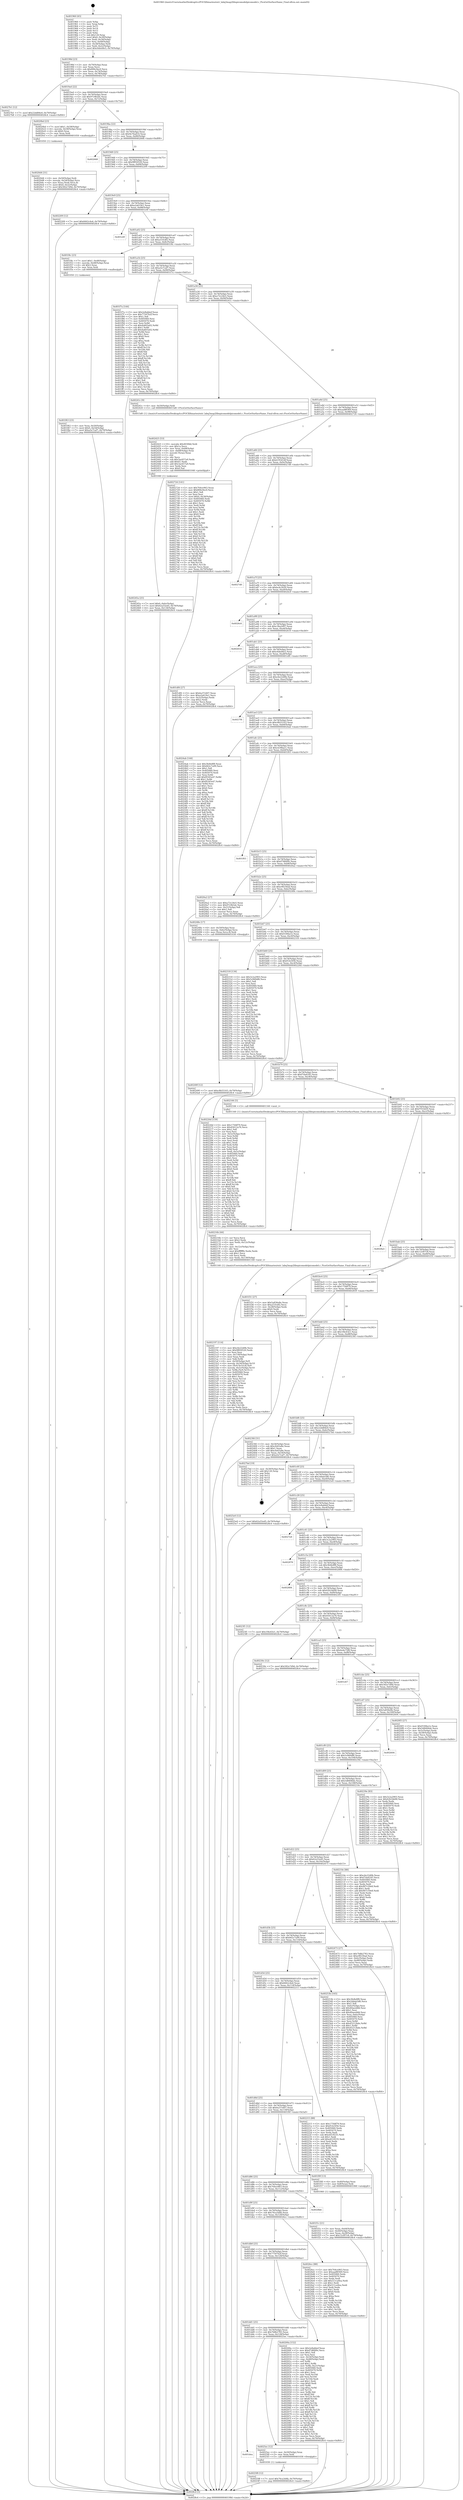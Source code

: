 digraph "0x401960" {
  label = "0x401960 (/mnt/c/Users/mathe/Desktop/tcc/POCII/binaries/extr_labq3map2libspicomodelpicomodel.c_PicoGetSurfaceName_Final-ollvm.out::main(0))"
  labelloc = "t"
  node[shape=record]

  Entry [label="",width=0.3,height=0.3,shape=circle,fillcolor=black,style=filled]
  "0x40198d" [label="{
     0x40198d [23]\l
     | [instrs]\l
     &nbsp;&nbsp;0x40198d \<+3\>: mov -0x70(%rbp),%eax\l
     &nbsp;&nbsp;0x401990 \<+2\>: mov %eax,%ecx\l
     &nbsp;&nbsp;0x401992 \<+6\>: sub $0x806c9ec0,%ecx\l
     &nbsp;&nbsp;0x401998 \<+3\>: mov %eax,-0x74(%rbp)\l
     &nbsp;&nbsp;0x40199b \<+3\>: mov %ecx,-0x78(%rbp)\l
     &nbsp;&nbsp;0x40199e \<+6\>: je 00000000004027b1 \<main+0xe51\>\l
  }"]
  "0x4027b1" [label="{
     0x4027b1 [12]\l
     | [instrs]\l
     &nbsp;&nbsp;0x4027b1 \<+7\>: movl $0x22dd84e0,-0x70(%rbp)\l
     &nbsp;&nbsp;0x4027b8 \<+5\>: jmp 00000000004028c4 \<main+0xf64\>\l
  }"]
  "0x4019a4" [label="{
     0x4019a4 [22]\l
     | [instrs]\l
     &nbsp;&nbsp;0x4019a4 \<+5\>: jmp 00000000004019a9 \<main+0x49\>\l
     &nbsp;&nbsp;0x4019a9 \<+3\>: mov -0x74(%rbp),%eax\l
     &nbsp;&nbsp;0x4019ac \<+5\>: sub $0x97c9b5dc,%eax\l
     &nbsp;&nbsp;0x4019b1 \<+3\>: mov %eax,-0x7c(%rbp)\l
     &nbsp;&nbsp;0x4019b4 \<+6\>: je 00000000004020bd \<main+0x75d\>\l
  }"]
  Exit [label="",width=0.3,height=0.3,shape=circle,fillcolor=black,style=filled,peripheries=2]
  "0x4020bd" [label="{
     0x4020bd [23]\l
     | [instrs]\l
     &nbsp;&nbsp;0x4020bd \<+7\>: movl $0x1,-0x58(%rbp)\l
     &nbsp;&nbsp;0x4020c4 \<+4\>: movslq -0x58(%rbp),%rax\l
     &nbsp;&nbsp;0x4020c8 \<+4\>: shl $0x0,%rax\l
     &nbsp;&nbsp;0x4020cc \<+3\>: mov %rax,%rdi\l
     &nbsp;&nbsp;0x4020cf \<+5\>: call 0000000000401050 \<malloc@plt\>\l
     | [calls]\l
     &nbsp;&nbsp;0x401050 \{1\} (unknown)\l
  }"]
  "0x4019ba" [label="{
     0x4019ba [22]\l
     | [instrs]\l
     &nbsp;&nbsp;0x4019ba \<+5\>: jmp 00000000004019bf \<main+0x5f\>\l
     &nbsp;&nbsp;0x4019bf \<+3\>: mov -0x74(%rbp),%eax\l
     &nbsp;&nbsp;0x4019c2 \<+5\>: sub $0x9e76ad14,%eax\l
     &nbsp;&nbsp;0x4019c7 \<+3\>: mov %eax,-0x80(%rbp)\l
     &nbsp;&nbsp;0x4019ca \<+6\>: je 0000000000402668 \<main+0xd08\>\l
  }"]
  "0x4025f8" [label="{
     0x4025f8 [12]\l
     | [instrs]\l
     &nbsp;&nbsp;0x4025f8 \<+7\>: movl $0x76ca3d4b,-0x70(%rbp)\l
     &nbsp;&nbsp;0x4025ff \<+5\>: jmp 00000000004028c4 \<main+0xf64\>\l
  }"]
  "0x402668" [label="{
     0x402668\l
  }", style=dashed]
  "0x4019d0" [label="{
     0x4019d0 [25]\l
     | [instrs]\l
     &nbsp;&nbsp;0x4019d0 \<+5\>: jmp 00000000004019d5 \<main+0x75\>\l
     &nbsp;&nbsp;0x4019d5 \<+3\>: mov -0x74(%rbp),%eax\l
     &nbsp;&nbsp;0x4019d8 \<+5\>: sub $0x9f850520,%eax\l
     &nbsp;&nbsp;0x4019dd \<+6\>: mov %eax,-0x84(%rbp)\l
     &nbsp;&nbsp;0x4019e3 \<+6\>: je 0000000000402209 \<main+0x8a9\>\l
  }"]
  "0x401dea" [label="{
     0x401dea\l
  }", style=dashed]
  "0x402209" [label="{
     0x402209 [12]\l
     | [instrs]\l
     &nbsp;&nbsp;0x402209 \<+7\>: movl $0x6662c4a4,-0x70(%rbp)\l
     &nbsp;&nbsp;0x402210 \<+5\>: jmp 00000000004028c4 \<main+0xf64\>\l
  }"]
  "0x4019e9" [label="{
     0x4019e9 [25]\l
     | [instrs]\l
     &nbsp;&nbsp;0x4019e9 \<+5\>: jmp 00000000004019ee \<main+0x8e\>\l
     &nbsp;&nbsp;0x4019ee \<+3\>: mov -0x74(%rbp),%eax\l
     &nbsp;&nbsp;0x4019f1 \<+5\>: sub $0xa2a619e1,%eax\l
     &nbsp;&nbsp;0x4019f6 \<+6\>: mov %eax,-0x88(%rbp)\l
     &nbsp;&nbsp;0x4019fc \<+6\>: je 0000000000401e0f \<main+0x4af\>\l
  }"]
  "0x4025ec" [label="{
     0x4025ec [12]\l
     | [instrs]\l
     &nbsp;&nbsp;0x4025ec \<+4\>: mov -0x50(%rbp),%rax\l
     &nbsp;&nbsp;0x4025f0 \<+3\>: mov %rax,%rdi\l
     &nbsp;&nbsp;0x4025f3 \<+5\>: call 0000000000401030 \<free@plt\>\l
     | [calls]\l
     &nbsp;&nbsp;0x401030 \{1\} (unknown)\l
  }"]
  "0x401e0f" [label="{
     0x401e0f\l
  }", style=dashed]
  "0x401a02" [label="{
     0x401a02 [25]\l
     | [instrs]\l
     &nbsp;&nbsp;0x401a02 \<+5\>: jmp 0000000000401a07 \<main+0xa7\>\l
     &nbsp;&nbsp;0x401a07 \<+3\>: mov -0x74(%rbp),%eax\l
     &nbsp;&nbsp;0x401a0a \<+5\>: sub $0xa51fcdf2,%eax\l
     &nbsp;&nbsp;0x401a0f \<+6\>: mov %eax,-0x8c(%rbp)\l
     &nbsp;&nbsp;0x401a15 \<+6\>: je 0000000000401f4c \<main+0x5ec\>\l
  }"]
  "0x40249f" [label="{
     0x40249f [12]\l
     | [instrs]\l
     &nbsp;&nbsp;0x40249f \<+7\>: movl $0xc8b55163,-0x70(%rbp)\l
     &nbsp;&nbsp;0x4024a6 \<+5\>: jmp 00000000004028c4 \<main+0xf64\>\l
  }"]
  "0x401f4c" [label="{
     0x401f4c [23]\l
     | [instrs]\l
     &nbsp;&nbsp;0x401f4c \<+7\>: movl $0x1,-0x48(%rbp)\l
     &nbsp;&nbsp;0x401f53 \<+4\>: movslq -0x48(%rbp),%rax\l
     &nbsp;&nbsp;0x401f57 \<+4\>: shl $0x3,%rax\l
     &nbsp;&nbsp;0x401f5b \<+3\>: mov %rax,%rdi\l
     &nbsp;&nbsp;0x401f5e \<+5\>: call 0000000000401050 \<malloc@plt\>\l
     | [calls]\l
     &nbsp;&nbsp;0x401050 \{1\} (unknown)\l
  }"]
  "0x401a1b" [label="{
     0x401a1b [25]\l
     | [instrs]\l
     &nbsp;&nbsp;0x401a1b \<+5\>: jmp 0000000000401a20 \<main+0xc0\>\l
     &nbsp;&nbsp;0x401a20 \<+3\>: mov -0x74(%rbp),%eax\l
     &nbsp;&nbsp;0x401a23 \<+5\>: sub $0xa5e7caf7,%eax\l
     &nbsp;&nbsp;0x401a28 \<+6\>: mov %eax,-0x90(%rbp)\l
     &nbsp;&nbsp;0x401a2e \<+6\>: je 0000000000401f7a \<main+0x61a\>\l
  }"]
  "0x40245a" [label="{
     0x40245a [25]\l
     | [instrs]\l
     &nbsp;&nbsp;0x40245a \<+7\>: movl $0x0,-0x6c(%rbp)\l
     &nbsp;&nbsp;0x402461 \<+7\>: movl $0x62a55ed5,-0x70(%rbp)\l
     &nbsp;&nbsp;0x402468 \<+6\>: mov %eax,-0x134(%rbp)\l
     &nbsp;&nbsp;0x40246e \<+5\>: jmp 00000000004028c4 \<main+0xf64\>\l
  }"]
  "0x401f7a" [label="{
     0x401f7a [144]\l
     | [instrs]\l
     &nbsp;&nbsp;0x401f7a \<+5\>: mov $0x2e8abbef,%eax\l
     &nbsp;&nbsp;0x401f7f \<+5\>: mov $0x77507b2f,%ecx\l
     &nbsp;&nbsp;0x401f84 \<+2\>: mov $0x1,%dl\l
     &nbsp;&nbsp;0x401f86 \<+7\>: mov 0x405060,%esi\l
     &nbsp;&nbsp;0x401f8d \<+7\>: mov 0x405070,%edi\l
     &nbsp;&nbsp;0x401f94 \<+3\>: mov %esi,%r8d\l
     &nbsp;&nbsp;0x401f97 \<+7\>: sub $0x4a603a02,%r8d\l
     &nbsp;&nbsp;0x401f9e \<+4\>: sub $0x1,%r8d\l
     &nbsp;&nbsp;0x401fa2 \<+7\>: add $0x4a603a02,%r8d\l
     &nbsp;&nbsp;0x401fa9 \<+4\>: imul %r8d,%esi\l
     &nbsp;&nbsp;0x401fad \<+3\>: and $0x1,%esi\l
     &nbsp;&nbsp;0x401fb0 \<+3\>: cmp $0x0,%esi\l
     &nbsp;&nbsp;0x401fb3 \<+4\>: sete %r9b\l
     &nbsp;&nbsp;0x401fb7 \<+3\>: cmp $0xa,%edi\l
     &nbsp;&nbsp;0x401fba \<+4\>: setl %r10b\l
     &nbsp;&nbsp;0x401fbe \<+3\>: mov %r9b,%r11b\l
     &nbsp;&nbsp;0x401fc1 \<+4\>: xor $0xff,%r11b\l
     &nbsp;&nbsp;0x401fc5 \<+3\>: mov %r10b,%bl\l
     &nbsp;&nbsp;0x401fc8 \<+3\>: xor $0xff,%bl\l
     &nbsp;&nbsp;0x401fcb \<+3\>: xor $0x1,%dl\l
     &nbsp;&nbsp;0x401fce \<+3\>: mov %r11b,%r14b\l
     &nbsp;&nbsp;0x401fd1 \<+4\>: and $0xff,%r14b\l
     &nbsp;&nbsp;0x401fd5 \<+3\>: and %dl,%r9b\l
     &nbsp;&nbsp;0x401fd8 \<+3\>: mov %bl,%r15b\l
     &nbsp;&nbsp;0x401fdb \<+4\>: and $0xff,%r15b\l
     &nbsp;&nbsp;0x401fdf \<+3\>: and %dl,%r10b\l
     &nbsp;&nbsp;0x401fe2 \<+3\>: or %r9b,%r14b\l
     &nbsp;&nbsp;0x401fe5 \<+3\>: or %r10b,%r15b\l
     &nbsp;&nbsp;0x401fe8 \<+3\>: xor %r15b,%r14b\l
     &nbsp;&nbsp;0x401feb \<+3\>: or %bl,%r11b\l
     &nbsp;&nbsp;0x401fee \<+4\>: xor $0xff,%r11b\l
     &nbsp;&nbsp;0x401ff2 \<+3\>: or $0x1,%dl\l
     &nbsp;&nbsp;0x401ff5 \<+3\>: and %dl,%r11b\l
     &nbsp;&nbsp;0x401ff8 \<+3\>: or %r11b,%r14b\l
     &nbsp;&nbsp;0x401ffb \<+4\>: test $0x1,%r14b\l
     &nbsp;&nbsp;0x401fff \<+3\>: cmovne %ecx,%eax\l
     &nbsp;&nbsp;0x402002 \<+3\>: mov %eax,-0x70(%rbp)\l
     &nbsp;&nbsp;0x402005 \<+5\>: jmp 00000000004028c4 \<main+0xf64\>\l
  }"]
  "0x401a34" [label="{
     0x401a34 [25]\l
     | [instrs]\l
     &nbsp;&nbsp;0x401a34 \<+5\>: jmp 0000000000401a39 \<main+0xd9\>\l
     &nbsp;&nbsp;0x401a39 \<+3\>: mov -0x74(%rbp),%eax\l
     &nbsp;&nbsp;0x401a3c \<+5\>: sub $0xa72c24e5,%eax\l
     &nbsp;&nbsp;0x401a41 \<+6\>: mov %eax,-0x94(%rbp)\l
     &nbsp;&nbsp;0x401a47 \<+6\>: je 000000000040241c \<main+0xabc\>\l
  }"]
  "0x402425" [label="{
     0x402425 [53]\l
     | [instrs]\l
     &nbsp;&nbsp;0x402425 \<+10\>: movabs $0x4030b6,%rdi\l
     &nbsp;&nbsp;0x40242f \<+5\>: mov $0x1a,%ecx\l
     &nbsp;&nbsp;0x402434 \<+4\>: mov %rax,-0x68(%rbp)\l
     &nbsp;&nbsp;0x402438 \<+4\>: mov -0x68(%rbp),%rax\l
     &nbsp;&nbsp;0x40243c \<+3\>: movsbl (%rax),%eax\l
     &nbsp;&nbsp;0x40243f \<+1\>: cltd\l
     &nbsp;&nbsp;0x402440 \<+2\>: idiv %ecx\l
     &nbsp;&nbsp;0x402442 \<+6\>: sub $0x3ac657a9,%edx\l
     &nbsp;&nbsp;0x402448 \<+3\>: add $0x61,%edx\l
     &nbsp;&nbsp;0x40244b \<+6\>: add $0x3ac657a9,%edx\l
     &nbsp;&nbsp;0x402451 \<+2\>: mov %edx,%esi\l
     &nbsp;&nbsp;0x402453 \<+2\>: mov $0x0,%al\l
     &nbsp;&nbsp;0x402455 \<+5\>: call 0000000000401040 \<printf@plt\>\l
     | [calls]\l
     &nbsp;&nbsp;0x401040 \{1\} (unknown)\l
  }"]
  "0x40241c" [label="{
     0x40241c [9]\l
     | [instrs]\l
     &nbsp;&nbsp;0x40241c \<+4\>: mov -0x50(%rbp),%rdi\l
     &nbsp;&nbsp;0x402420 \<+5\>: call 00000000004015d0 \<PicoGetSurfaceName\>\l
     | [calls]\l
     &nbsp;&nbsp;0x4015d0 \{1\} (/mnt/c/Users/mathe/Desktop/tcc/POCII/binaries/extr_labq3map2libspicomodelpicomodel.c_PicoGetSurfaceName_Final-ollvm.out::PicoGetSurfaceName)\l
  }"]
  "0x401a4d" [label="{
     0x401a4d [25]\l
     | [instrs]\l
     &nbsp;&nbsp;0x401a4d \<+5\>: jmp 0000000000401a52 \<main+0xf2\>\l
     &nbsp;&nbsp;0x401a52 \<+3\>: mov -0x74(%rbp),%eax\l
     &nbsp;&nbsp;0x401a55 \<+5\>: sub $0xaad8f369,%eax\l
     &nbsp;&nbsp;0x401a5a \<+6\>: mov %eax,-0x98(%rbp)\l
     &nbsp;&nbsp;0x401a60 \<+6\>: je 0000000000402724 \<main+0xdc4\>\l
  }"]
  "0x402197" [label="{
     0x402197 [114]\l
     | [instrs]\l
     &nbsp;&nbsp;0x402197 \<+5\>: mov $0xc6e22d0b,%ecx\l
     &nbsp;&nbsp;0x40219c \<+5\>: mov $0x9f850520,%edx\l
     &nbsp;&nbsp;0x4021a1 \<+2\>: xor %esi,%esi\l
     &nbsp;&nbsp;0x4021a3 \<+6\>: mov -0x130(%rbp),%edi\l
     &nbsp;&nbsp;0x4021a9 \<+3\>: imul %eax,%edi\l
     &nbsp;&nbsp;0x4021ac \<+3\>: mov %dil,%r8b\l
     &nbsp;&nbsp;0x4021af \<+4\>: mov -0x50(%rbp),%r9\l
     &nbsp;&nbsp;0x4021b3 \<+4\>: movslq -0x54(%rbp),%r10\l
     &nbsp;&nbsp;0x4021b7 \<+4\>: mov (%r9,%r10,8),%r9\l
     &nbsp;&nbsp;0x4021bb \<+4\>: movslq -0x5c(%rbp),%r10\l
     &nbsp;&nbsp;0x4021bf \<+4\>: mov %r8b,(%r9,%r10,1)\l
     &nbsp;&nbsp;0x4021c3 \<+7\>: mov 0x405060,%eax\l
     &nbsp;&nbsp;0x4021ca \<+7\>: mov 0x405070,%edi\l
     &nbsp;&nbsp;0x4021d1 \<+3\>: sub $0x1,%esi\l
     &nbsp;&nbsp;0x4021d4 \<+3\>: mov %eax,%r11d\l
     &nbsp;&nbsp;0x4021d7 \<+3\>: add %esi,%r11d\l
     &nbsp;&nbsp;0x4021da \<+4\>: imul %r11d,%eax\l
     &nbsp;&nbsp;0x4021de \<+3\>: and $0x1,%eax\l
     &nbsp;&nbsp;0x4021e1 \<+3\>: cmp $0x0,%eax\l
     &nbsp;&nbsp;0x4021e4 \<+4\>: sete %r8b\l
     &nbsp;&nbsp;0x4021e8 \<+3\>: cmp $0xa,%edi\l
     &nbsp;&nbsp;0x4021eb \<+3\>: setl %bl\l
     &nbsp;&nbsp;0x4021ee \<+3\>: mov %r8b,%r14b\l
     &nbsp;&nbsp;0x4021f1 \<+3\>: and %bl,%r14b\l
     &nbsp;&nbsp;0x4021f4 \<+3\>: xor %bl,%r8b\l
     &nbsp;&nbsp;0x4021f7 \<+3\>: or %r8b,%r14b\l
     &nbsp;&nbsp;0x4021fa \<+4\>: test $0x1,%r14b\l
     &nbsp;&nbsp;0x4021fe \<+3\>: cmovne %edx,%ecx\l
     &nbsp;&nbsp;0x402201 \<+3\>: mov %ecx,-0x70(%rbp)\l
     &nbsp;&nbsp;0x402204 \<+5\>: jmp 00000000004028c4 \<main+0xf64\>\l
  }"]
  "0x402724" [label="{
     0x402724 [141]\l
     | [instrs]\l
     &nbsp;&nbsp;0x402724 \<+5\>: mov $0x764ce963,%eax\l
     &nbsp;&nbsp;0x402729 \<+5\>: mov $0x806c9ec0,%ecx\l
     &nbsp;&nbsp;0x40272e \<+2\>: mov $0x1,%dl\l
     &nbsp;&nbsp;0x402730 \<+2\>: xor %esi,%esi\l
     &nbsp;&nbsp;0x402732 \<+7\>: movl $0x0,-0x30(%rbp)\l
     &nbsp;&nbsp;0x402739 \<+7\>: mov 0x405060,%edi\l
     &nbsp;&nbsp;0x402740 \<+8\>: mov 0x405070,%r8d\l
     &nbsp;&nbsp;0x402748 \<+3\>: sub $0x1,%esi\l
     &nbsp;&nbsp;0x40274b \<+3\>: mov %edi,%r9d\l
     &nbsp;&nbsp;0x40274e \<+3\>: add %esi,%r9d\l
     &nbsp;&nbsp;0x402751 \<+4\>: imul %r9d,%edi\l
     &nbsp;&nbsp;0x402755 \<+3\>: and $0x1,%edi\l
     &nbsp;&nbsp;0x402758 \<+3\>: cmp $0x0,%edi\l
     &nbsp;&nbsp;0x40275b \<+4\>: sete %r10b\l
     &nbsp;&nbsp;0x40275f \<+4\>: cmp $0xa,%r8d\l
     &nbsp;&nbsp;0x402763 \<+4\>: setl %r11b\l
     &nbsp;&nbsp;0x402767 \<+3\>: mov %r10b,%bl\l
     &nbsp;&nbsp;0x40276a \<+3\>: xor $0xff,%bl\l
     &nbsp;&nbsp;0x40276d \<+3\>: mov %r11b,%r14b\l
     &nbsp;&nbsp;0x402770 \<+4\>: xor $0xff,%r14b\l
     &nbsp;&nbsp;0x402774 \<+3\>: xor $0x0,%dl\l
     &nbsp;&nbsp;0x402777 \<+3\>: mov %bl,%r15b\l
     &nbsp;&nbsp;0x40277a \<+4\>: and $0x0,%r15b\l
     &nbsp;&nbsp;0x40277e \<+3\>: and %dl,%r10b\l
     &nbsp;&nbsp;0x402781 \<+3\>: mov %r14b,%r12b\l
     &nbsp;&nbsp;0x402784 \<+4\>: and $0x0,%r12b\l
     &nbsp;&nbsp;0x402788 \<+3\>: and %dl,%r11b\l
     &nbsp;&nbsp;0x40278b \<+3\>: or %r10b,%r15b\l
     &nbsp;&nbsp;0x40278e \<+3\>: or %r11b,%r12b\l
     &nbsp;&nbsp;0x402791 \<+3\>: xor %r12b,%r15b\l
     &nbsp;&nbsp;0x402794 \<+3\>: or %r14b,%bl\l
     &nbsp;&nbsp;0x402797 \<+3\>: xor $0xff,%bl\l
     &nbsp;&nbsp;0x40279a \<+3\>: or $0x0,%dl\l
     &nbsp;&nbsp;0x40279d \<+2\>: and %dl,%bl\l
     &nbsp;&nbsp;0x40279f \<+3\>: or %bl,%r15b\l
     &nbsp;&nbsp;0x4027a2 \<+4\>: test $0x1,%r15b\l
     &nbsp;&nbsp;0x4027a6 \<+3\>: cmovne %ecx,%eax\l
     &nbsp;&nbsp;0x4027a9 \<+3\>: mov %eax,-0x70(%rbp)\l
     &nbsp;&nbsp;0x4027ac \<+5\>: jmp 00000000004028c4 \<main+0xf64\>\l
  }"]
  "0x401a66" [label="{
     0x401a66 [25]\l
     | [instrs]\l
     &nbsp;&nbsp;0x401a66 \<+5\>: jmp 0000000000401a6b \<main+0x10b\>\l
     &nbsp;&nbsp;0x401a6b \<+3\>: mov -0x74(%rbp),%eax\l
     &nbsp;&nbsp;0x401a6e \<+5\>: sub $0xb19541df,%eax\l
     &nbsp;&nbsp;0x401a73 \<+6\>: mov %eax,-0x9c(%rbp)\l
     &nbsp;&nbsp;0x401a79 \<+6\>: je 00000000004027d0 \<main+0xe70\>\l
  }"]
  "0x40216b" [label="{
     0x40216b [44]\l
     | [instrs]\l
     &nbsp;&nbsp;0x40216b \<+2\>: xor %ecx,%ecx\l
     &nbsp;&nbsp;0x40216d \<+5\>: mov $0x2,%edx\l
     &nbsp;&nbsp;0x402172 \<+6\>: mov %edx,-0x12c(%rbp)\l
     &nbsp;&nbsp;0x402178 \<+1\>: cltd\l
     &nbsp;&nbsp;0x402179 \<+6\>: mov -0x12c(%rbp),%esi\l
     &nbsp;&nbsp;0x40217f \<+2\>: idiv %esi\l
     &nbsp;&nbsp;0x402181 \<+6\>: imul $0xfffffffe,%edx,%edx\l
     &nbsp;&nbsp;0x402187 \<+3\>: sub $0x1,%ecx\l
     &nbsp;&nbsp;0x40218a \<+2\>: sub %ecx,%edx\l
     &nbsp;&nbsp;0x40218c \<+6\>: mov %edx,-0x130(%rbp)\l
     &nbsp;&nbsp;0x402192 \<+5\>: call 0000000000401160 \<next_i\>\l
     | [calls]\l
     &nbsp;&nbsp;0x401160 \{1\} (/mnt/c/Users/mathe/Desktop/tcc/POCII/binaries/extr_labq3map2libspicomodelpicomodel.c_PicoGetSurfaceName_Final-ollvm.out::next_i)\l
  }"]
  "0x4027d0" [label="{
     0x4027d0\l
  }", style=dashed]
  "0x401a7f" [label="{
     0x401a7f [25]\l
     | [instrs]\l
     &nbsp;&nbsp;0x401a7f \<+5\>: jmp 0000000000401a84 \<main+0x124\>\l
     &nbsp;&nbsp;0x401a84 \<+3\>: mov -0x74(%rbp),%eax\l
     &nbsp;&nbsp;0x401a87 \<+5\>: sub $0xbcdc2b20,%eax\l
     &nbsp;&nbsp;0x401a8c \<+6\>: mov %eax,-0xa0(%rbp)\l
     &nbsp;&nbsp;0x401a92 \<+6\>: je 00000000004026c0 \<main+0xd60\>\l
  }"]
  "0x4020d4" [label="{
     0x4020d4 [31]\l
     | [instrs]\l
     &nbsp;&nbsp;0x4020d4 \<+4\>: mov -0x50(%rbp),%rdi\l
     &nbsp;&nbsp;0x4020d8 \<+4\>: movslq -0x54(%rbp),%rcx\l
     &nbsp;&nbsp;0x4020dc \<+4\>: mov %rax,(%rdi,%rcx,8)\l
     &nbsp;&nbsp;0x4020e0 \<+7\>: movl $0x0,-0x5c(%rbp)\l
     &nbsp;&nbsp;0x4020e7 \<+7\>: movl $0x582e7d9d,-0x70(%rbp)\l
     &nbsp;&nbsp;0x4020ee \<+5\>: jmp 00000000004028c4 \<main+0xf64\>\l
  }"]
  "0x4026c0" [label="{
     0x4026c0\l
  }", style=dashed]
  "0x401a98" [label="{
     0x401a98 [25]\l
     | [instrs]\l
     &nbsp;&nbsp;0x401a98 \<+5\>: jmp 0000000000401a9d \<main+0x13d\>\l
     &nbsp;&nbsp;0x401a9d \<+3\>: mov -0x74(%rbp),%eax\l
     &nbsp;&nbsp;0x401aa0 \<+5\>: sub $0xc3ba2d97,%eax\l
     &nbsp;&nbsp;0x401aa5 \<+6\>: mov %eax,-0xa4(%rbp)\l
     &nbsp;&nbsp;0x401aab \<+6\>: je 0000000000402610 \<main+0xcb0\>\l
  }"]
  "0x401dd1" [label="{
     0x401dd1 [25]\l
     | [instrs]\l
     &nbsp;&nbsp;0x401dd1 \<+5\>: jmp 0000000000401dd6 \<main+0x476\>\l
     &nbsp;&nbsp;0x401dd6 \<+3\>: mov -0x74(%rbp),%eax\l
     &nbsp;&nbsp;0x401dd9 \<+5\>: sub $0x7b8b2783,%eax\l
     &nbsp;&nbsp;0x401dde \<+6\>: mov %eax,-0x128(%rbp)\l
     &nbsp;&nbsp;0x401de4 \<+6\>: je 00000000004025ec \<main+0xc8c\>\l
  }"]
  "0x402610" [label="{
     0x402610\l
  }", style=dashed]
  "0x401ab1" [label="{
     0x401ab1 [25]\l
     | [instrs]\l
     &nbsp;&nbsp;0x401ab1 \<+5\>: jmp 0000000000401ab6 \<main+0x156\>\l
     &nbsp;&nbsp;0x401ab6 \<+3\>: mov -0x74(%rbp),%eax\l
     &nbsp;&nbsp;0x401ab9 \<+5\>: sub $0xc6ded4e5,%eax\l
     &nbsp;&nbsp;0x401abe \<+6\>: mov %eax,-0xa8(%rbp)\l
     &nbsp;&nbsp;0x401ac4 \<+6\>: je 0000000000401df4 \<main+0x494\>\l
  }"]
  "0x40200a" [label="{
     0x40200a [152]\l
     | [instrs]\l
     &nbsp;&nbsp;0x40200a \<+5\>: mov $0x2e8abbef,%eax\l
     &nbsp;&nbsp;0x40200f \<+5\>: mov $0xd7d6fd9c,%ecx\l
     &nbsp;&nbsp;0x402014 \<+2\>: mov $0x1,%dl\l
     &nbsp;&nbsp;0x402016 \<+2\>: xor %esi,%esi\l
     &nbsp;&nbsp;0x402018 \<+3\>: mov -0x54(%rbp),%edi\l
     &nbsp;&nbsp;0x40201b \<+3\>: cmp -0x48(%rbp),%edi\l
     &nbsp;&nbsp;0x40201e \<+4\>: setl %r8b\l
     &nbsp;&nbsp;0x402022 \<+4\>: and $0x1,%r8b\l
     &nbsp;&nbsp;0x402026 \<+4\>: mov %r8b,-0x21(%rbp)\l
     &nbsp;&nbsp;0x40202a \<+7\>: mov 0x405060,%edi\l
     &nbsp;&nbsp;0x402031 \<+8\>: mov 0x405070,%r9d\l
     &nbsp;&nbsp;0x402039 \<+3\>: sub $0x1,%esi\l
     &nbsp;&nbsp;0x40203c \<+3\>: mov %edi,%r10d\l
     &nbsp;&nbsp;0x40203f \<+3\>: add %esi,%r10d\l
     &nbsp;&nbsp;0x402042 \<+4\>: imul %r10d,%edi\l
     &nbsp;&nbsp;0x402046 \<+3\>: and $0x1,%edi\l
     &nbsp;&nbsp;0x402049 \<+3\>: cmp $0x0,%edi\l
     &nbsp;&nbsp;0x40204c \<+4\>: sete %r8b\l
     &nbsp;&nbsp;0x402050 \<+4\>: cmp $0xa,%r9d\l
     &nbsp;&nbsp;0x402054 \<+4\>: setl %r11b\l
     &nbsp;&nbsp;0x402058 \<+3\>: mov %r8b,%bl\l
     &nbsp;&nbsp;0x40205b \<+3\>: xor $0xff,%bl\l
     &nbsp;&nbsp;0x40205e \<+3\>: mov %r11b,%r14b\l
     &nbsp;&nbsp;0x402061 \<+4\>: xor $0xff,%r14b\l
     &nbsp;&nbsp;0x402065 \<+3\>: xor $0x1,%dl\l
     &nbsp;&nbsp;0x402068 \<+3\>: mov %bl,%r15b\l
     &nbsp;&nbsp;0x40206b \<+4\>: and $0xff,%r15b\l
     &nbsp;&nbsp;0x40206f \<+3\>: and %dl,%r8b\l
     &nbsp;&nbsp;0x402072 \<+3\>: mov %r14b,%r12b\l
     &nbsp;&nbsp;0x402075 \<+4\>: and $0xff,%r12b\l
     &nbsp;&nbsp;0x402079 \<+3\>: and %dl,%r11b\l
     &nbsp;&nbsp;0x40207c \<+3\>: or %r8b,%r15b\l
     &nbsp;&nbsp;0x40207f \<+3\>: or %r11b,%r12b\l
     &nbsp;&nbsp;0x402082 \<+3\>: xor %r12b,%r15b\l
     &nbsp;&nbsp;0x402085 \<+3\>: or %r14b,%bl\l
     &nbsp;&nbsp;0x402088 \<+3\>: xor $0xff,%bl\l
     &nbsp;&nbsp;0x40208b \<+3\>: or $0x1,%dl\l
     &nbsp;&nbsp;0x40208e \<+2\>: and %dl,%bl\l
     &nbsp;&nbsp;0x402090 \<+3\>: or %bl,%r15b\l
     &nbsp;&nbsp;0x402093 \<+4\>: test $0x1,%r15b\l
     &nbsp;&nbsp;0x402097 \<+3\>: cmovne %ecx,%eax\l
     &nbsp;&nbsp;0x40209a \<+3\>: mov %eax,-0x70(%rbp)\l
     &nbsp;&nbsp;0x40209d \<+5\>: jmp 00000000004028c4 \<main+0xf64\>\l
  }"]
  "0x401df4" [label="{
     0x401df4 [27]\l
     | [instrs]\l
     &nbsp;&nbsp;0x401df4 \<+5\>: mov $0x6a37c607,%eax\l
     &nbsp;&nbsp;0x401df9 \<+5\>: mov $0xa2a619e1,%ecx\l
     &nbsp;&nbsp;0x401dfe \<+3\>: mov -0x2c(%rbp),%edx\l
     &nbsp;&nbsp;0x401e01 \<+3\>: cmp $0x2,%edx\l
     &nbsp;&nbsp;0x401e04 \<+3\>: cmovne %ecx,%eax\l
     &nbsp;&nbsp;0x401e07 \<+3\>: mov %eax,-0x70(%rbp)\l
     &nbsp;&nbsp;0x401e0a \<+5\>: jmp 00000000004028c4 \<main+0xf64\>\l
  }"]
  "0x401aca" [label="{
     0x401aca [25]\l
     | [instrs]\l
     &nbsp;&nbsp;0x401aca \<+5\>: jmp 0000000000401acf \<main+0x16f\>\l
     &nbsp;&nbsp;0x401acf \<+3\>: mov -0x74(%rbp),%eax\l
     &nbsp;&nbsp;0x401ad2 \<+5\>: sub $0xc6e22d0b,%eax\l
     &nbsp;&nbsp;0x401ad7 \<+6\>: mov %eax,-0xac(%rbp)\l
     &nbsp;&nbsp;0x401add \<+6\>: je 00000000004027f4 \<main+0xe94\>\l
  }"]
  "0x4028c4" [label="{
     0x4028c4 [5]\l
     | [instrs]\l
     &nbsp;&nbsp;0x4028c4 \<+5\>: jmp 000000000040198d \<main+0x2d\>\l
  }"]
  "0x401960" [label="{
     0x401960 [45]\l
     | [instrs]\l
     &nbsp;&nbsp;0x401960 \<+1\>: push %rbp\l
     &nbsp;&nbsp;0x401961 \<+3\>: mov %rsp,%rbp\l
     &nbsp;&nbsp;0x401964 \<+2\>: push %r15\l
     &nbsp;&nbsp;0x401966 \<+2\>: push %r14\l
     &nbsp;&nbsp;0x401968 \<+2\>: push %r12\l
     &nbsp;&nbsp;0x40196a \<+1\>: push %rbx\l
     &nbsp;&nbsp;0x40196b \<+7\>: sub $0x120,%rsp\l
     &nbsp;&nbsp;0x401972 \<+7\>: movl $0x0,-0x30(%rbp)\l
     &nbsp;&nbsp;0x401979 \<+3\>: mov %edi,-0x34(%rbp)\l
     &nbsp;&nbsp;0x40197c \<+4\>: mov %rsi,-0x40(%rbp)\l
     &nbsp;&nbsp;0x401980 \<+3\>: mov -0x34(%rbp),%edi\l
     &nbsp;&nbsp;0x401983 \<+3\>: mov %edi,-0x2c(%rbp)\l
     &nbsp;&nbsp;0x401986 \<+7\>: movl $0xc6ded4e5,-0x70(%rbp)\l
  }"]
  "0x401db8" [label="{
     0x401db8 [25]\l
     | [instrs]\l
     &nbsp;&nbsp;0x401db8 \<+5\>: jmp 0000000000401dbd \<main+0x45d\>\l
     &nbsp;&nbsp;0x401dbd \<+3\>: mov -0x74(%rbp),%eax\l
     &nbsp;&nbsp;0x401dc0 \<+5\>: sub $0x77507b2f,%eax\l
     &nbsp;&nbsp;0x401dc5 \<+6\>: mov %eax,-0x124(%rbp)\l
     &nbsp;&nbsp;0x401dcb \<+6\>: je 000000000040200a \<main+0x6aa\>\l
  }"]
  "0x4027f4" [label="{
     0x4027f4\l
  }", style=dashed]
  "0x401ae3" [label="{
     0x401ae3 [25]\l
     | [instrs]\l
     &nbsp;&nbsp;0x401ae3 \<+5\>: jmp 0000000000401ae8 \<main+0x188\>\l
     &nbsp;&nbsp;0x401ae8 \<+3\>: mov -0x74(%rbp),%eax\l
     &nbsp;&nbsp;0x401aeb \<+5\>: sub $0xc8b55163,%eax\l
     &nbsp;&nbsp;0x401af0 \<+6\>: mov %eax,-0xb0(%rbp)\l
     &nbsp;&nbsp;0x401af6 \<+6\>: je 00000000004024ab \<main+0xb4b\>\l
  }"]
  "0x4026cc" [label="{
     0x4026cc [88]\l
     | [instrs]\l
     &nbsp;&nbsp;0x4026cc \<+5\>: mov $0x764ce963,%eax\l
     &nbsp;&nbsp;0x4026d1 \<+5\>: mov $0xaad8f369,%ecx\l
     &nbsp;&nbsp;0x4026d6 \<+7\>: mov 0x405060,%edx\l
     &nbsp;&nbsp;0x4026dd \<+7\>: mov 0x405070,%esi\l
     &nbsp;&nbsp;0x4026e4 \<+2\>: mov %edx,%edi\l
     &nbsp;&nbsp;0x4026e6 \<+6\>: add $0x511ca9ea,%edi\l
     &nbsp;&nbsp;0x4026ec \<+3\>: sub $0x1,%edi\l
     &nbsp;&nbsp;0x4026ef \<+6\>: sub $0x511ca9ea,%edi\l
     &nbsp;&nbsp;0x4026f5 \<+3\>: imul %edi,%edx\l
     &nbsp;&nbsp;0x4026f8 \<+3\>: and $0x1,%edx\l
     &nbsp;&nbsp;0x4026fb \<+3\>: cmp $0x0,%edx\l
     &nbsp;&nbsp;0x4026fe \<+4\>: sete %r8b\l
     &nbsp;&nbsp;0x402702 \<+3\>: cmp $0xa,%esi\l
     &nbsp;&nbsp;0x402705 \<+4\>: setl %r9b\l
     &nbsp;&nbsp;0x402709 \<+3\>: mov %r8b,%r10b\l
     &nbsp;&nbsp;0x40270c \<+3\>: and %r9b,%r10b\l
     &nbsp;&nbsp;0x40270f \<+3\>: xor %r9b,%r8b\l
     &nbsp;&nbsp;0x402712 \<+3\>: or %r8b,%r10b\l
     &nbsp;&nbsp;0x402715 \<+4\>: test $0x1,%r10b\l
     &nbsp;&nbsp;0x402719 \<+3\>: cmovne %ecx,%eax\l
     &nbsp;&nbsp;0x40271c \<+3\>: mov %eax,-0x70(%rbp)\l
     &nbsp;&nbsp;0x40271f \<+5\>: jmp 00000000004028c4 \<main+0xf64\>\l
  }"]
  "0x4024ab" [label="{
     0x4024ab [144]\l
     | [instrs]\l
     &nbsp;&nbsp;0x4024ab \<+5\>: mov $0x3fe8e8f8,%eax\l
     &nbsp;&nbsp;0x4024b0 \<+5\>: mov $0x662c7a99,%ecx\l
     &nbsp;&nbsp;0x4024b5 \<+2\>: mov $0x1,%dl\l
     &nbsp;&nbsp;0x4024b7 \<+7\>: mov 0x405060,%esi\l
     &nbsp;&nbsp;0x4024be \<+7\>: mov 0x405070,%edi\l
     &nbsp;&nbsp;0x4024c5 \<+3\>: mov %esi,%r8d\l
     &nbsp;&nbsp;0x4024c8 \<+7\>: add $0xf0345e47,%r8d\l
     &nbsp;&nbsp;0x4024cf \<+4\>: sub $0x1,%r8d\l
     &nbsp;&nbsp;0x4024d3 \<+7\>: sub $0xf0345e47,%r8d\l
     &nbsp;&nbsp;0x4024da \<+4\>: imul %r8d,%esi\l
     &nbsp;&nbsp;0x4024de \<+3\>: and $0x1,%esi\l
     &nbsp;&nbsp;0x4024e1 \<+3\>: cmp $0x0,%esi\l
     &nbsp;&nbsp;0x4024e4 \<+4\>: sete %r9b\l
     &nbsp;&nbsp;0x4024e8 \<+3\>: cmp $0xa,%edi\l
     &nbsp;&nbsp;0x4024eb \<+4\>: setl %r10b\l
     &nbsp;&nbsp;0x4024ef \<+3\>: mov %r9b,%r11b\l
     &nbsp;&nbsp;0x4024f2 \<+4\>: xor $0xff,%r11b\l
     &nbsp;&nbsp;0x4024f6 \<+3\>: mov %r10b,%bl\l
     &nbsp;&nbsp;0x4024f9 \<+3\>: xor $0xff,%bl\l
     &nbsp;&nbsp;0x4024fc \<+3\>: xor $0x1,%dl\l
     &nbsp;&nbsp;0x4024ff \<+3\>: mov %r11b,%r14b\l
     &nbsp;&nbsp;0x402502 \<+4\>: and $0xff,%r14b\l
     &nbsp;&nbsp;0x402506 \<+3\>: and %dl,%r9b\l
     &nbsp;&nbsp;0x402509 \<+3\>: mov %bl,%r15b\l
     &nbsp;&nbsp;0x40250c \<+4\>: and $0xff,%r15b\l
     &nbsp;&nbsp;0x402510 \<+3\>: and %dl,%r10b\l
     &nbsp;&nbsp;0x402513 \<+3\>: or %r9b,%r14b\l
     &nbsp;&nbsp;0x402516 \<+3\>: or %r10b,%r15b\l
     &nbsp;&nbsp;0x402519 \<+3\>: xor %r15b,%r14b\l
     &nbsp;&nbsp;0x40251c \<+3\>: or %bl,%r11b\l
     &nbsp;&nbsp;0x40251f \<+4\>: xor $0xff,%r11b\l
     &nbsp;&nbsp;0x402523 \<+3\>: or $0x1,%dl\l
     &nbsp;&nbsp;0x402526 \<+3\>: and %dl,%r11b\l
     &nbsp;&nbsp;0x402529 \<+3\>: or %r11b,%r14b\l
     &nbsp;&nbsp;0x40252c \<+4\>: test $0x1,%r14b\l
     &nbsp;&nbsp;0x402530 \<+3\>: cmovne %ecx,%eax\l
     &nbsp;&nbsp;0x402533 \<+3\>: mov %eax,-0x70(%rbp)\l
     &nbsp;&nbsp;0x402536 \<+5\>: jmp 00000000004028c4 \<main+0xf64\>\l
  }"]
  "0x401afc" [label="{
     0x401afc [25]\l
     | [instrs]\l
     &nbsp;&nbsp;0x401afc \<+5\>: jmp 0000000000401b01 \<main+0x1a1\>\l
     &nbsp;&nbsp;0x401b01 \<+3\>: mov -0x74(%rbp),%eax\l
     &nbsp;&nbsp;0x401b04 \<+5\>: sub $0xcb39bac1,%eax\l
     &nbsp;&nbsp;0x401b09 \<+6\>: mov %eax,-0xb4(%rbp)\l
     &nbsp;&nbsp;0x401b0f \<+6\>: je 0000000000401f03 \<main+0x5a3\>\l
  }"]
  "0x401d9f" [label="{
     0x401d9f [25]\l
     | [instrs]\l
     &nbsp;&nbsp;0x401d9f \<+5\>: jmp 0000000000401da4 \<main+0x444\>\l
     &nbsp;&nbsp;0x401da4 \<+3\>: mov -0x74(%rbp),%eax\l
     &nbsp;&nbsp;0x401da7 \<+5\>: sub $0x76ca3d4b,%eax\l
     &nbsp;&nbsp;0x401dac \<+6\>: mov %eax,-0x120(%rbp)\l
     &nbsp;&nbsp;0x401db2 \<+6\>: je 00000000004026cc \<main+0xd6c\>\l
  }"]
  "0x401f03" [label="{
     0x401f03\l
  }", style=dashed]
  "0x401b15" [label="{
     0x401b15 [25]\l
     | [instrs]\l
     &nbsp;&nbsp;0x401b15 \<+5\>: jmp 0000000000401b1a \<main+0x1ba\>\l
     &nbsp;&nbsp;0x401b1a \<+3\>: mov -0x74(%rbp),%eax\l
     &nbsp;&nbsp;0x401b1d \<+5\>: sub $0xd7d6fd9c,%eax\l
     &nbsp;&nbsp;0x401b22 \<+6\>: mov %eax,-0xb8(%rbp)\l
     &nbsp;&nbsp;0x401b28 \<+6\>: je 00000000004020a2 \<main+0x742\>\l
  }"]
  "0x4028b6" [label="{
     0x4028b6\l
  }", style=dashed]
  "0x4020a2" [label="{
     0x4020a2 [27]\l
     | [instrs]\l
     &nbsp;&nbsp;0x4020a2 \<+5\>: mov $0xa72c24e5,%eax\l
     &nbsp;&nbsp;0x4020a7 \<+5\>: mov $0x97c9b5dc,%ecx\l
     &nbsp;&nbsp;0x4020ac \<+3\>: mov -0x21(%rbp),%dl\l
     &nbsp;&nbsp;0x4020af \<+3\>: test $0x1,%dl\l
     &nbsp;&nbsp;0x4020b2 \<+3\>: cmovne %ecx,%eax\l
     &nbsp;&nbsp;0x4020b5 \<+3\>: mov %eax,-0x70(%rbp)\l
     &nbsp;&nbsp;0x4020b8 \<+5\>: jmp 00000000004028c4 \<main+0xf64\>\l
  }"]
  "0x401b2e" [label="{
     0x401b2e [25]\l
     | [instrs]\l
     &nbsp;&nbsp;0x401b2e \<+5\>: jmp 0000000000401b33 \<main+0x1d3\>\l
     &nbsp;&nbsp;0x401b33 \<+3\>: mov -0x74(%rbp),%eax\l
     &nbsp;&nbsp;0x401b36 \<+5\>: sub $0xe9f230ad,%eax\l
     &nbsp;&nbsp;0x401b3b \<+6\>: mov %eax,-0xbc(%rbp)\l
     &nbsp;&nbsp;0x401b41 \<+6\>: je 000000000040248e \<main+0xb2e\>\l
  }"]
  "0x401f63" [label="{
     0x401f63 [23]\l
     | [instrs]\l
     &nbsp;&nbsp;0x401f63 \<+4\>: mov %rax,-0x50(%rbp)\l
     &nbsp;&nbsp;0x401f67 \<+7\>: movl $0x0,-0x54(%rbp)\l
     &nbsp;&nbsp;0x401f6e \<+7\>: movl $0xa5e7caf7,-0x70(%rbp)\l
     &nbsp;&nbsp;0x401f75 \<+5\>: jmp 00000000004028c4 \<main+0xf64\>\l
  }"]
  "0x40248e" [label="{
     0x40248e [17]\l
     | [instrs]\l
     &nbsp;&nbsp;0x40248e \<+4\>: mov -0x50(%rbp),%rax\l
     &nbsp;&nbsp;0x402492 \<+4\>: movslq -0x6c(%rbp),%rcx\l
     &nbsp;&nbsp;0x402496 \<+4\>: mov (%rax,%rcx,8),%rdi\l
     &nbsp;&nbsp;0x40249a \<+5\>: call 0000000000401030 \<free@plt\>\l
     | [calls]\l
     &nbsp;&nbsp;0x401030 \{1\} (unknown)\l
  }"]
  "0x401b47" [label="{
     0x401b47 [25]\l
     | [instrs]\l
     &nbsp;&nbsp;0x401b47 \<+5\>: jmp 0000000000401b4c \<main+0x1ec\>\l
     &nbsp;&nbsp;0x401b4c \<+3\>: mov -0x74(%rbp),%eax\l
     &nbsp;&nbsp;0x401b4f \<+5\>: sub $0xf330ba1e,%eax\l
     &nbsp;&nbsp;0x401b54 \<+6\>: mov %eax,-0xc0(%rbp)\l
     &nbsp;&nbsp;0x401b5a \<+6\>: je 0000000000402318 \<main+0x9b8\>\l
  }"]
  "0x401f1c" [label="{
     0x401f1c [21]\l
     | [instrs]\l
     &nbsp;&nbsp;0x401f1c \<+3\>: mov %eax,-0x44(%rbp)\l
     &nbsp;&nbsp;0x401f1f \<+3\>: mov -0x44(%rbp),%eax\l
     &nbsp;&nbsp;0x401f22 \<+3\>: mov %eax,-0x28(%rbp)\l
     &nbsp;&nbsp;0x401f25 \<+7\>: movl $0x12cf07c8,-0x70(%rbp)\l
     &nbsp;&nbsp;0x401f2c \<+5\>: jmp 00000000004028c4 \<main+0xf64\>\l
  }"]
  "0x402318" [label="{
     0x402318 [134]\l
     | [instrs]\l
     &nbsp;&nbsp;0x402318 \<+5\>: mov $0x3c2a2903,%eax\l
     &nbsp;&nbsp;0x40231d \<+5\>: mov $0x5c060df6,%ecx\l
     &nbsp;&nbsp;0x402322 \<+2\>: mov $0x1,%dl\l
     &nbsp;&nbsp;0x402324 \<+2\>: xor %esi,%esi\l
     &nbsp;&nbsp;0x402326 \<+7\>: mov 0x405060,%edi\l
     &nbsp;&nbsp;0x40232d \<+8\>: mov 0x405070,%r8d\l
     &nbsp;&nbsp;0x402335 \<+3\>: sub $0x1,%esi\l
     &nbsp;&nbsp;0x402338 \<+3\>: mov %edi,%r9d\l
     &nbsp;&nbsp;0x40233b \<+3\>: add %esi,%r9d\l
     &nbsp;&nbsp;0x40233e \<+4\>: imul %r9d,%edi\l
     &nbsp;&nbsp;0x402342 \<+3\>: and $0x1,%edi\l
     &nbsp;&nbsp;0x402345 \<+3\>: cmp $0x0,%edi\l
     &nbsp;&nbsp;0x402348 \<+4\>: sete %r10b\l
     &nbsp;&nbsp;0x40234c \<+4\>: cmp $0xa,%r8d\l
     &nbsp;&nbsp;0x402350 \<+4\>: setl %r11b\l
     &nbsp;&nbsp;0x402354 \<+3\>: mov %r10b,%bl\l
     &nbsp;&nbsp;0x402357 \<+3\>: xor $0xff,%bl\l
     &nbsp;&nbsp;0x40235a \<+3\>: mov %r11b,%r14b\l
     &nbsp;&nbsp;0x40235d \<+4\>: xor $0xff,%r14b\l
     &nbsp;&nbsp;0x402361 \<+3\>: xor $0x0,%dl\l
     &nbsp;&nbsp;0x402364 \<+3\>: mov %bl,%r15b\l
     &nbsp;&nbsp;0x402367 \<+4\>: and $0x0,%r15b\l
     &nbsp;&nbsp;0x40236b \<+3\>: and %dl,%r10b\l
     &nbsp;&nbsp;0x40236e \<+3\>: mov %r14b,%r12b\l
     &nbsp;&nbsp;0x402371 \<+4\>: and $0x0,%r12b\l
     &nbsp;&nbsp;0x402375 \<+3\>: and %dl,%r11b\l
     &nbsp;&nbsp;0x402378 \<+3\>: or %r10b,%r15b\l
     &nbsp;&nbsp;0x40237b \<+3\>: or %r11b,%r12b\l
     &nbsp;&nbsp;0x40237e \<+3\>: xor %r12b,%r15b\l
     &nbsp;&nbsp;0x402381 \<+3\>: or %r14b,%bl\l
     &nbsp;&nbsp;0x402384 \<+3\>: xor $0xff,%bl\l
     &nbsp;&nbsp;0x402387 \<+3\>: or $0x0,%dl\l
     &nbsp;&nbsp;0x40238a \<+2\>: and %dl,%bl\l
     &nbsp;&nbsp;0x40238c \<+3\>: or %bl,%r15b\l
     &nbsp;&nbsp;0x40238f \<+4\>: test $0x1,%r15b\l
     &nbsp;&nbsp;0x402393 \<+3\>: cmovne %ecx,%eax\l
     &nbsp;&nbsp;0x402396 \<+3\>: mov %eax,-0x70(%rbp)\l
     &nbsp;&nbsp;0x402399 \<+5\>: jmp 00000000004028c4 \<main+0xf64\>\l
  }"]
  "0x401b60" [label="{
     0x401b60 [25]\l
     | [instrs]\l
     &nbsp;&nbsp;0x401b60 \<+5\>: jmp 0000000000401b65 \<main+0x205\>\l
     &nbsp;&nbsp;0x401b65 \<+3\>: mov -0x74(%rbp),%eax\l
     &nbsp;&nbsp;0x401b68 \<+5\>: sub $0xf53e5f56,%eax\l
     &nbsp;&nbsp;0x401b6d \<+6\>: mov %eax,-0xc4(%rbp)\l
     &nbsp;&nbsp;0x401b73 \<+6\>: je 000000000040226d \<main+0x90d\>\l
  }"]
  "0x401d86" [label="{
     0x401d86 [25]\l
     | [instrs]\l
     &nbsp;&nbsp;0x401d86 \<+5\>: jmp 0000000000401d8b \<main+0x42b\>\l
     &nbsp;&nbsp;0x401d8b \<+3\>: mov -0x74(%rbp),%eax\l
     &nbsp;&nbsp;0x401d8e \<+5\>: sub $0x764ce963,%eax\l
     &nbsp;&nbsp;0x401d93 \<+6\>: mov %eax,-0x11c(%rbp)\l
     &nbsp;&nbsp;0x401d99 \<+6\>: je 00000000004028b6 \<main+0xf56\>\l
  }"]
  "0x40226d" [label="{
     0x40226d [159]\l
     | [instrs]\l
     &nbsp;&nbsp;0x40226d \<+5\>: mov $0x175fdf79,%eax\l
     &nbsp;&nbsp;0x402272 \<+5\>: mov $0x45612a76,%ecx\l
     &nbsp;&nbsp;0x402277 \<+2\>: mov $0x1,%dl\l
     &nbsp;&nbsp;0x402279 \<+2\>: xor %esi,%esi\l
     &nbsp;&nbsp;0x40227b \<+3\>: mov -0x5c(%rbp),%edi\l
     &nbsp;&nbsp;0x40227e \<+3\>: mov %esi,%r8d\l
     &nbsp;&nbsp;0x402281 \<+3\>: sub %edi,%r8d\l
     &nbsp;&nbsp;0x402284 \<+2\>: mov %esi,%edi\l
     &nbsp;&nbsp;0x402286 \<+3\>: sub $0x1,%edi\l
     &nbsp;&nbsp;0x402289 \<+3\>: add %edi,%r8d\l
     &nbsp;&nbsp;0x40228c \<+2\>: mov %esi,%edi\l
     &nbsp;&nbsp;0x40228e \<+3\>: sub %r8d,%edi\l
     &nbsp;&nbsp;0x402291 \<+3\>: mov %edi,-0x5c(%rbp)\l
     &nbsp;&nbsp;0x402294 \<+7\>: mov 0x405060,%edi\l
     &nbsp;&nbsp;0x40229b \<+8\>: mov 0x405070,%r8d\l
     &nbsp;&nbsp;0x4022a3 \<+3\>: sub $0x1,%esi\l
     &nbsp;&nbsp;0x4022a6 \<+3\>: mov %edi,%r9d\l
     &nbsp;&nbsp;0x4022a9 \<+3\>: add %esi,%r9d\l
     &nbsp;&nbsp;0x4022ac \<+4\>: imul %r9d,%edi\l
     &nbsp;&nbsp;0x4022b0 \<+3\>: and $0x1,%edi\l
     &nbsp;&nbsp;0x4022b3 \<+3\>: cmp $0x0,%edi\l
     &nbsp;&nbsp;0x4022b6 \<+4\>: sete %r10b\l
     &nbsp;&nbsp;0x4022ba \<+4\>: cmp $0xa,%r8d\l
     &nbsp;&nbsp;0x4022be \<+4\>: setl %r11b\l
     &nbsp;&nbsp;0x4022c2 \<+3\>: mov %r10b,%bl\l
     &nbsp;&nbsp;0x4022c5 \<+3\>: xor $0xff,%bl\l
     &nbsp;&nbsp;0x4022c8 \<+3\>: mov %r11b,%r14b\l
     &nbsp;&nbsp;0x4022cb \<+4\>: xor $0xff,%r14b\l
     &nbsp;&nbsp;0x4022cf \<+3\>: xor $0x0,%dl\l
     &nbsp;&nbsp;0x4022d2 \<+3\>: mov %bl,%r15b\l
     &nbsp;&nbsp;0x4022d5 \<+4\>: and $0x0,%r15b\l
     &nbsp;&nbsp;0x4022d9 \<+3\>: and %dl,%r10b\l
     &nbsp;&nbsp;0x4022dc \<+3\>: mov %r14b,%r12b\l
     &nbsp;&nbsp;0x4022df \<+4\>: and $0x0,%r12b\l
     &nbsp;&nbsp;0x4022e3 \<+3\>: and %dl,%r11b\l
     &nbsp;&nbsp;0x4022e6 \<+3\>: or %r10b,%r15b\l
     &nbsp;&nbsp;0x4022e9 \<+3\>: or %r11b,%r12b\l
     &nbsp;&nbsp;0x4022ec \<+3\>: xor %r12b,%r15b\l
     &nbsp;&nbsp;0x4022ef \<+3\>: or %r14b,%bl\l
     &nbsp;&nbsp;0x4022f2 \<+3\>: xor $0xff,%bl\l
     &nbsp;&nbsp;0x4022f5 \<+3\>: or $0x0,%dl\l
     &nbsp;&nbsp;0x4022f8 \<+2\>: and %dl,%bl\l
     &nbsp;&nbsp;0x4022fa \<+3\>: or %bl,%r15b\l
     &nbsp;&nbsp;0x4022fd \<+4\>: test $0x1,%r15b\l
     &nbsp;&nbsp;0x402301 \<+3\>: cmovne %ecx,%eax\l
     &nbsp;&nbsp;0x402304 \<+3\>: mov %eax,-0x70(%rbp)\l
     &nbsp;&nbsp;0x402307 \<+5\>: jmp 00000000004028c4 \<main+0xf64\>\l
  }"]
  "0x401b79" [label="{
     0x401b79 [25]\l
     | [instrs]\l
     &nbsp;&nbsp;0x401b79 \<+5\>: jmp 0000000000401b7e \<main+0x21e\>\l
     &nbsp;&nbsp;0x401b7e \<+3\>: mov -0x74(%rbp),%eax\l
     &nbsp;&nbsp;0x401b81 \<+5\>: sub $0xf7da6245,%eax\l
     &nbsp;&nbsp;0x401b86 \<+6\>: mov %eax,-0xc8(%rbp)\l
     &nbsp;&nbsp;0x401b8c \<+6\>: je 0000000000402166 \<main+0x806\>\l
  }"]
  "0x401f0f" [label="{
     0x401f0f [13]\l
     | [instrs]\l
     &nbsp;&nbsp;0x401f0f \<+4\>: mov -0x40(%rbp),%rax\l
     &nbsp;&nbsp;0x401f13 \<+4\>: mov 0x8(%rax),%rdi\l
     &nbsp;&nbsp;0x401f17 \<+5\>: call 0000000000401060 \<atoi@plt\>\l
     | [calls]\l
     &nbsp;&nbsp;0x401060 \{1\} (unknown)\l
  }"]
  "0x402166" [label="{
     0x402166 [5]\l
     | [instrs]\l
     &nbsp;&nbsp;0x402166 \<+5\>: call 0000000000401160 \<next_i\>\l
     | [calls]\l
     &nbsp;&nbsp;0x401160 \{1\} (/mnt/c/Users/mathe/Desktop/tcc/POCII/binaries/extr_labq3map2libspicomodelpicomodel.c_PicoGetSurfaceName_Final-ollvm.out::next_i)\l
  }"]
  "0x401b92" [label="{
     0x401b92 [25]\l
     | [instrs]\l
     &nbsp;&nbsp;0x401b92 \<+5\>: jmp 0000000000401b97 \<main+0x237\>\l
     &nbsp;&nbsp;0x401b97 \<+3\>: mov -0x74(%rbp),%eax\l
     &nbsp;&nbsp;0x401b9a \<+5\>: sub $0xf7f33d29,%eax\l
     &nbsp;&nbsp;0x401b9f \<+6\>: mov %eax,-0xcc(%rbp)\l
     &nbsp;&nbsp;0x401ba5 \<+6\>: je 00000000004028a5 \<main+0xf45\>\l
  }"]
  "0x401d6d" [label="{
     0x401d6d [25]\l
     | [instrs]\l
     &nbsp;&nbsp;0x401d6d \<+5\>: jmp 0000000000401d72 \<main+0x412\>\l
     &nbsp;&nbsp;0x401d72 \<+3\>: mov -0x74(%rbp),%eax\l
     &nbsp;&nbsp;0x401d75 \<+5\>: sub $0x6a37c607,%eax\l
     &nbsp;&nbsp;0x401d7a \<+6\>: mov %eax,-0x118(%rbp)\l
     &nbsp;&nbsp;0x401d80 \<+6\>: je 0000000000401f0f \<main+0x5af\>\l
  }"]
  "0x4028a5" [label="{
     0x4028a5\l
  }", style=dashed]
  "0x401bab" [label="{
     0x401bab [25]\l
     | [instrs]\l
     &nbsp;&nbsp;0x401bab \<+5\>: jmp 0000000000401bb0 \<main+0x250\>\l
     &nbsp;&nbsp;0x401bb0 \<+3\>: mov -0x74(%rbp),%eax\l
     &nbsp;&nbsp;0x401bb3 \<+5\>: sub $0x12cf07c8,%eax\l
     &nbsp;&nbsp;0x401bb8 \<+6\>: mov %eax,-0xd0(%rbp)\l
     &nbsp;&nbsp;0x401bbe \<+6\>: je 0000000000401f31 \<main+0x5d1\>\l
  }"]
  "0x402215" [label="{
     0x402215 [88]\l
     | [instrs]\l
     &nbsp;&nbsp;0x402215 \<+5\>: mov $0x175fdf79,%eax\l
     &nbsp;&nbsp;0x40221a \<+5\>: mov $0xf53e5f56,%ecx\l
     &nbsp;&nbsp;0x40221f \<+7\>: mov 0x405060,%edx\l
     &nbsp;&nbsp;0x402226 \<+7\>: mov 0x405070,%esi\l
     &nbsp;&nbsp;0x40222d \<+2\>: mov %edx,%edi\l
     &nbsp;&nbsp;0x40222f \<+6\>: sub $0xe653f235,%edi\l
     &nbsp;&nbsp;0x402235 \<+3\>: sub $0x1,%edi\l
     &nbsp;&nbsp;0x402238 \<+6\>: add $0xe653f235,%edi\l
     &nbsp;&nbsp;0x40223e \<+3\>: imul %edi,%edx\l
     &nbsp;&nbsp;0x402241 \<+3\>: and $0x1,%edx\l
     &nbsp;&nbsp;0x402244 \<+3\>: cmp $0x0,%edx\l
     &nbsp;&nbsp;0x402247 \<+4\>: sete %r8b\l
     &nbsp;&nbsp;0x40224b \<+3\>: cmp $0xa,%esi\l
     &nbsp;&nbsp;0x40224e \<+4\>: setl %r9b\l
     &nbsp;&nbsp;0x402252 \<+3\>: mov %r8b,%r10b\l
     &nbsp;&nbsp;0x402255 \<+3\>: and %r9b,%r10b\l
     &nbsp;&nbsp;0x402258 \<+3\>: xor %r9b,%r8b\l
     &nbsp;&nbsp;0x40225b \<+3\>: or %r8b,%r10b\l
     &nbsp;&nbsp;0x40225e \<+4\>: test $0x1,%r10b\l
     &nbsp;&nbsp;0x402262 \<+3\>: cmovne %ecx,%eax\l
     &nbsp;&nbsp;0x402265 \<+3\>: mov %eax,-0x70(%rbp)\l
     &nbsp;&nbsp;0x402268 \<+5\>: jmp 00000000004028c4 \<main+0xf64\>\l
  }"]
  "0x401f31" [label="{
     0x401f31 [27]\l
     | [instrs]\l
     &nbsp;&nbsp;0x401f31 \<+5\>: mov $0x5a836e8e,%eax\l
     &nbsp;&nbsp;0x401f36 \<+5\>: mov $0xa51fcdf2,%ecx\l
     &nbsp;&nbsp;0x401f3b \<+3\>: mov -0x28(%rbp),%edx\l
     &nbsp;&nbsp;0x401f3e \<+3\>: cmp $0x0,%edx\l
     &nbsp;&nbsp;0x401f41 \<+3\>: cmove %ecx,%eax\l
     &nbsp;&nbsp;0x401f44 \<+3\>: mov %eax,-0x70(%rbp)\l
     &nbsp;&nbsp;0x401f47 \<+5\>: jmp 00000000004028c4 \<main+0xf64\>\l
  }"]
  "0x401bc4" [label="{
     0x401bc4 [25]\l
     | [instrs]\l
     &nbsp;&nbsp;0x401bc4 \<+5\>: jmp 0000000000401bc9 \<main+0x269\>\l
     &nbsp;&nbsp;0x401bc9 \<+3\>: mov -0x74(%rbp),%eax\l
     &nbsp;&nbsp;0x401bcc \<+5\>: sub $0x175fdf79,%eax\l
     &nbsp;&nbsp;0x401bd1 \<+6\>: mov %eax,-0xd4(%rbp)\l
     &nbsp;&nbsp;0x401bd7 \<+6\>: je 0000000000402859 \<main+0xef9\>\l
  }"]
  "0x401d54" [label="{
     0x401d54 [25]\l
     | [instrs]\l
     &nbsp;&nbsp;0x401d54 \<+5\>: jmp 0000000000401d59 \<main+0x3f9\>\l
     &nbsp;&nbsp;0x401d59 \<+3\>: mov -0x74(%rbp),%eax\l
     &nbsp;&nbsp;0x401d5c \<+5\>: sub $0x6662c4a4,%eax\l
     &nbsp;&nbsp;0x401d61 \<+6\>: mov %eax,-0x114(%rbp)\l
     &nbsp;&nbsp;0x401d67 \<+6\>: je 0000000000402215 \<main+0x8b5\>\l
  }"]
  "0x402859" [label="{
     0x402859\l
  }", style=dashed]
  "0x401bdd" [label="{
     0x401bdd [25]\l
     | [instrs]\l
     &nbsp;&nbsp;0x401bdd \<+5\>: jmp 0000000000401be2 \<main+0x282\>\l
     &nbsp;&nbsp;0x401be2 \<+3\>: mov -0x74(%rbp),%eax\l
     &nbsp;&nbsp;0x401be5 \<+5\>: sub $0x1f4e43e1,%eax\l
     &nbsp;&nbsp;0x401bea \<+6\>: mov %eax,-0xd8(%rbp)\l
     &nbsp;&nbsp;0x401bf0 \<+6\>: je 00000000004023fd \<main+0xa9d\>\l
  }"]
  "0x40253b" [label="{
     0x40253b [165]\l
     | [instrs]\l
     &nbsp;&nbsp;0x40253b \<+5\>: mov $0x3fe8e8f8,%eax\l
     &nbsp;&nbsp;0x402540 \<+5\>: mov $0x2ddab3d6,%ecx\l
     &nbsp;&nbsp;0x402545 \<+2\>: mov $0x1,%dl\l
     &nbsp;&nbsp;0x402547 \<+3\>: mov -0x6c(%rbp),%esi\l
     &nbsp;&nbsp;0x40254a \<+6\>: add $0x40aeeb8d,%esi\l
     &nbsp;&nbsp;0x402550 \<+3\>: add $0x1,%esi\l
     &nbsp;&nbsp;0x402553 \<+6\>: sub $0x40aeeb8d,%esi\l
     &nbsp;&nbsp;0x402559 \<+3\>: mov %esi,-0x6c(%rbp)\l
     &nbsp;&nbsp;0x40255c \<+7\>: mov 0x405060,%esi\l
     &nbsp;&nbsp;0x402563 \<+7\>: mov 0x405070,%edi\l
     &nbsp;&nbsp;0x40256a \<+3\>: mov %esi,%r8d\l
     &nbsp;&nbsp;0x40256d \<+7\>: sub $0x45212bde,%r8d\l
     &nbsp;&nbsp;0x402574 \<+4\>: sub $0x1,%r8d\l
     &nbsp;&nbsp;0x402578 \<+7\>: add $0x45212bde,%r8d\l
     &nbsp;&nbsp;0x40257f \<+4\>: imul %r8d,%esi\l
     &nbsp;&nbsp;0x402583 \<+3\>: and $0x1,%esi\l
     &nbsp;&nbsp;0x402586 \<+3\>: cmp $0x0,%esi\l
     &nbsp;&nbsp;0x402589 \<+4\>: sete %r9b\l
     &nbsp;&nbsp;0x40258d \<+3\>: cmp $0xa,%edi\l
     &nbsp;&nbsp;0x402590 \<+4\>: setl %r10b\l
     &nbsp;&nbsp;0x402594 \<+3\>: mov %r9b,%r11b\l
     &nbsp;&nbsp;0x402597 \<+4\>: xor $0xff,%r11b\l
     &nbsp;&nbsp;0x40259b \<+3\>: mov %r10b,%bl\l
     &nbsp;&nbsp;0x40259e \<+3\>: xor $0xff,%bl\l
     &nbsp;&nbsp;0x4025a1 \<+3\>: xor $0x1,%dl\l
     &nbsp;&nbsp;0x4025a4 \<+3\>: mov %r11b,%r14b\l
     &nbsp;&nbsp;0x4025a7 \<+4\>: and $0xff,%r14b\l
     &nbsp;&nbsp;0x4025ab \<+3\>: and %dl,%r9b\l
     &nbsp;&nbsp;0x4025ae \<+3\>: mov %bl,%r15b\l
     &nbsp;&nbsp;0x4025b1 \<+4\>: and $0xff,%r15b\l
     &nbsp;&nbsp;0x4025b5 \<+3\>: and %dl,%r10b\l
     &nbsp;&nbsp;0x4025b8 \<+3\>: or %r9b,%r14b\l
     &nbsp;&nbsp;0x4025bb \<+3\>: or %r10b,%r15b\l
     &nbsp;&nbsp;0x4025be \<+3\>: xor %r15b,%r14b\l
     &nbsp;&nbsp;0x4025c1 \<+3\>: or %bl,%r11b\l
     &nbsp;&nbsp;0x4025c4 \<+4\>: xor $0xff,%r11b\l
     &nbsp;&nbsp;0x4025c8 \<+3\>: or $0x1,%dl\l
     &nbsp;&nbsp;0x4025cb \<+3\>: and %dl,%r11b\l
     &nbsp;&nbsp;0x4025ce \<+3\>: or %r11b,%r14b\l
     &nbsp;&nbsp;0x4025d1 \<+4\>: test $0x1,%r14b\l
     &nbsp;&nbsp;0x4025d5 \<+3\>: cmovne %ecx,%eax\l
     &nbsp;&nbsp;0x4025d8 \<+3\>: mov %eax,-0x70(%rbp)\l
     &nbsp;&nbsp;0x4025db \<+5\>: jmp 00000000004028c4 \<main+0xf64\>\l
  }"]
  "0x4023fd" [label="{
     0x4023fd [31]\l
     | [instrs]\l
     &nbsp;&nbsp;0x4023fd \<+3\>: mov -0x54(%rbp),%eax\l
     &nbsp;&nbsp;0x402400 \<+5\>: sub $0xcfe65a8e,%eax\l
     &nbsp;&nbsp;0x402405 \<+3\>: add $0x1,%eax\l
     &nbsp;&nbsp;0x402408 \<+5\>: add $0xcfe65a8e,%eax\l
     &nbsp;&nbsp;0x40240d \<+3\>: mov %eax,-0x54(%rbp)\l
     &nbsp;&nbsp;0x402410 \<+7\>: movl $0xa5e7caf7,-0x70(%rbp)\l
     &nbsp;&nbsp;0x402417 \<+5\>: jmp 00000000004028c4 \<main+0xf64\>\l
  }"]
  "0x401bf6" [label="{
     0x401bf6 [25]\l
     | [instrs]\l
     &nbsp;&nbsp;0x401bf6 \<+5\>: jmp 0000000000401bfb \<main+0x29b\>\l
     &nbsp;&nbsp;0x401bfb \<+3\>: mov -0x74(%rbp),%eax\l
     &nbsp;&nbsp;0x401bfe \<+5\>: sub $0x22dd84e0,%eax\l
     &nbsp;&nbsp;0x401c03 \<+6\>: mov %eax,-0xdc(%rbp)\l
     &nbsp;&nbsp;0x401c09 \<+6\>: je 00000000004027bd \<main+0xe5d\>\l
  }"]
  "0x401d3b" [label="{
     0x401d3b [25]\l
     | [instrs]\l
     &nbsp;&nbsp;0x401d3b \<+5\>: jmp 0000000000401d40 \<main+0x3e0\>\l
     &nbsp;&nbsp;0x401d40 \<+3\>: mov -0x74(%rbp),%eax\l
     &nbsp;&nbsp;0x401d43 \<+5\>: sub $0x662c7a99,%eax\l
     &nbsp;&nbsp;0x401d48 \<+6\>: mov %eax,-0x110(%rbp)\l
     &nbsp;&nbsp;0x401d4e \<+6\>: je 000000000040253b \<main+0xbdb\>\l
  }"]
  "0x4027bd" [label="{
     0x4027bd [19]\l
     | [instrs]\l
     &nbsp;&nbsp;0x4027bd \<+3\>: mov -0x30(%rbp),%eax\l
     &nbsp;&nbsp;0x4027c0 \<+7\>: add $0x120,%rsp\l
     &nbsp;&nbsp;0x4027c7 \<+1\>: pop %rbx\l
     &nbsp;&nbsp;0x4027c8 \<+2\>: pop %r12\l
     &nbsp;&nbsp;0x4027ca \<+2\>: pop %r14\l
     &nbsp;&nbsp;0x4027cc \<+2\>: pop %r15\l
     &nbsp;&nbsp;0x4027ce \<+1\>: pop %rbp\l
     &nbsp;&nbsp;0x4027cf \<+1\>: ret\l
  }"]
  "0x401c0f" [label="{
     0x401c0f [25]\l
     | [instrs]\l
     &nbsp;&nbsp;0x401c0f \<+5\>: jmp 0000000000401c14 \<main+0x2b4\>\l
     &nbsp;&nbsp;0x401c14 \<+3\>: mov -0x74(%rbp),%eax\l
     &nbsp;&nbsp;0x401c17 \<+5\>: sub $0x2ddab3d6,%eax\l
     &nbsp;&nbsp;0x401c1c \<+6\>: mov %eax,-0xe0(%rbp)\l
     &nbsp;&nbsp;0x401c22 \<+6\>: je 00000000004025e0 \<main+0xc80\>\l
  }"]
  "0x402473" [label="{
     0x402473 [27]\l
     | [instrs]\l
     &nbsp;&nbsp;0x402473 \<+5\>: mov $0x7b8b2783,%eax\l
     &nbsp;&nbsp;0x402478 \<+5\>: mov $0xe9f230ad,%ecx\l
     &nbsp;&nbsp;0x40247d \<+3\>: mov -0x6c(%rbp),%edx\l
     &nbsp;&nbsp;0x402480 \<+3\>: cmp -0x48(%rbp),%edx\l
     &nbsp;&nbsp;0x402483 \<+3\>: cmovl %ecx,%eax\l
     &nbsp;&nbsp;0x402486 \<+3\>: mov %eax,-0x70(%rbp)\l
     &nbsp;&nbsp;0x402489 \<+5\>: jmp 00000000004028c4 \<main+0xf64\>\l
  }"]
  "0x4025e0" [label="{
     0x4025e0 [12]\l
     | [instrs]\l
     &nbsp;&nbsp;0x4025e0 \<+7\>: movl $0x62a55ed5,-0x70(%rbp)\l
     &nbsp;&nbsp;0x4025e7 \<+5\>: jmp 00000000004028c4 \<main+0xf64\>\l
  }"]
  "0x401c28" [label="{
     0x401c28 [25]\l
     | [instrs]\l
     &nbsp;&nbsp;0x401c28 \<+5\>: jmp 0000000000401c2d \<main+0x2cd\>\l
     &nbsp;&nbsp;0x401c2d \<+3\>: mov -0x74(%rbp),%eax\l
     &nbsp;&nbsp;0x401c30 \<+5\>: sub $0x2e8abbef,%eax\l
     &nbsp;&nbsp;0x401c35 \<+6\>: mov %eax,-0xe4(%rbp)\l
     &nbsp;&nbsp;0x401c3b \<+6\>: je 00000000004027e8 \<main+0xe88\>\l
  }"]
  "0x401d22" [label="{
     0x401d22 [25]\l
     | [instrs]\l
     &nbsp;&nbsp;0x401d22 \<+5\>: jmp 0000000000401d27 \<main+0x3c7\>\l
     &nbsp;&nbsp;0x401d27 \<+3\>: mov -0x74(%rbp),%eax\l
     &nbsp;&nbsp;0x401d2a \<+5\>: sub $0x62a55ed5,%eax\l
     &nbsp;&nbsp;0x401d2f \<+6\>: mov %eax,-0x10c(%rbp)\l
     &nbsp;&nbsp;0x401d35 \<+6\>: je 0000000000402473 \<main+0xb13\>\l
  }"]
  "0x4027e8" [label="{
     0x4027e8\l
  }", style=dashed]
  "0x401c41" [label="{
     0x401c41 [25]\l
     | [instrs]\l
     &nbsp;&nbsp;0x401c41 \<+5\>: jmp 0000000000401c46 \<main+0x2e6\>\l
     &nbsp;&nbsp;0x401c46 \<+3\>: mov -0x74(%rbp),%eax\l
     &nbsp;&nbsp;0x401c49 \<+5\>: sub $0x3c2a2903,%eax\l
     &nbsp;&nbsp;0x401c4e \<+6\>: mov %eax,-0xe8(%rbp)\l
     &nbsp;&nbsp;0x401c54 \<+6\>: je 0000000000402878 \<main+0xf18\>\l
  }"]
  "0x40210e" [label="{
     0x40210e [88]\l
     | [instrs]\l
     &nbsp;&nbsp;0x40210e \<+5\>: mov $0xc6e22d0b,%eax\l
     &nbsp;&nbsp;0x402113 \<+5\>: mov $0xf7da6245,%ecx\l
     &nbsp;&nbsp;0x402118 \<+7\>: mov 0x405060,%edx\l
     &nbsp;&nbsp;0x40211f \<+7\>: mov 0x405070,%esi\l
     &nbsp;&nbsp;0x402126 \<+2\>: mov %edx,%edi\l
     &nbsp;&nbsp;0x402128 \<+6\>: sub $0x907c59e8,%edi\l
     &nbsp;&nbsp;0x40212e \<+3\>: sub $0x1,%edi\l
     &nbsp;&nbsp;0x402131 \<+6\>: add $0x907c59e8,%edi\l
     &nbsp;&nbsp;0x402137 \<+3\>: imul %edi,%edx\l
     &nbsp;&nbsp;0x40213a \<+3\>: and $0x1,%edx\l
     &nbsp;&nbsp;0x40213d \<+3\>: cmp $0x0,%edx\l
     &nbsp;&nbsp;0x402140 \<+4\>: sete %r8b\l
     &nbsp;&nbsp;0x402144 \<+3\>: cmp $0xa,%esi\l
     &nbsp;&nbsp;0x402147 \<+4\>: setl %r9b\l
     &nbsp;&nbsp;0x40214b \<+3\>: mov %r8b,%r10b\l
     &nbsp;&nbsp;0x40214e \<+3\>: and %r9b,%r10b\l
     &nbsp;&nbsp;0x402151 \<+3\>: xor %r9b,%r8b\l
     &nbsp;&nbsp;0x402154 \<+3\>: or %r8b,%r10b\l
     &nbsp;&nbsp;0x402157 \<+4\>: test $0x1,%r10b\l
     &nbsp;&nbsp;0x40215b \<+3\>: cmovne %ecx,%eax\l
     &nbsp;&nbsp;0x40215e \<+3\>: mov %eax,-0x70(%rbp)\l
     &nbsp;&nbsp;0x402161 \<+5\>: jmp 00000000004028c4 \<main+0xf64\>\l
  }"]
  "0x402878" [label="{
     0x402878\l
  }", style=dashed]
  "0x401c5a" [label="{
     0x401c5a [25]\l
     | [instrs]\l
     &nbsp;&nbsp;0x401c5a \<+5\>: jmp 0000000000401c5f \<main+0x2ff\>\l
     &nbsp;&nbsp;0x401c5f \<+3\>: mov -0x74(%rbp),%eax\l
     &nbsp;&nbsp;0x401c62 \<+5\>: sub $0x3fe8e8f8,%eax\l
     &nbsp;&nbsp;0x401c67 \<+6\>: mov %eax,-0xec(%rbp)\l
     &nbsp;&nbsp;0x401c6d \<+6\>: je 0000000000402884 \<main+0xf24\>\l
  }"]
  "0x401d09" [label="{
     0x401d09 [25]\l
     | [instrs]\l
     &nbsp;&nbsp;0x401d09 \<+5\>: jmp 0000000000401d0e \<main+0x3ae\>\l
     &nbsp;&nbsp;0x401d0e \<+3\>: mov -0x74(%rbp),%eax\l
     &nbsp;&nbsp;0x401d11 \<+5\>: sub $0x5d8406de,%eax\l
     &nbsp;&nbsp;0x401d16 \<+6\>: mov %eax,-0x108(%rbp)\l
     &nbsp;&nbsp;0x401d1c \<+6\>: je 000000000040210e \<main+0x7ae\>\l
  }"]
  "0x402884" [label="{
     0x402884\l
  }", style=dashed]
  "0x401c73" [label="{
     0x401c73 [25]\l
     | [instrs]\l
     &nbsp;&nbsp;0x401c73 \<+5\>: jmp 0000000000401c78 \<main+0x318\>\l
     &nbsp;&nbsp;0x401c78 \<+3\>: mov -0x74(%rbp),%eax\l
     &nbsp;&nbsp;0x401c7b \<+5\>: sub $0x42b1bb90,%eax\l
     &nbsp;&nbsp;0x401c80 \<+6\>: mov %eax,-0xf0(%rbp)\l
     &nbsp;&nbsp;0x401c86 \<+6\>: je 00000000004023f1 \<main+0xa91\>\l
  }"]
  "0x40239e" [label="{
     0x40239e [83]\l
     | [instrs]\l
     &nbsp;&nbsp;0x40239e \<+5\>: mov $0x3c2a2903,%eax\l
     &nbsp;&nbsp;0x4023a3 \<+5\>: mov $0x42b1bb90,%ecx\l
     &nbsp;&nbsp;0x4023a8 \<+2\>: xor %edx,%edx\l
     &nbsp;&nbsp;0x4023aa \<+7\>: mov 0x405060,%esi\l
     &nbsp;&nbsp;0x4023b1 \<+7\>: mov 0x405070,%edi\l
     &nbsp;&nbsp;0x4023b8 \<+3\>: sub $0x1,%edx\l
     &nbsp;&nbsp;0x4023bb \<+3\>: mov %esi,%r8d\l
     &nbsp;&nbsp;0x4023be \<+3\>: add %edx,%r8d\l
     &nbsp;&nbsp;0x4023c1 \<+4\>: imul %r8d,%esi\l
     &nbsp;&nbsp;0x4023c5 \<+3\>: and $0x1,%esi\l
     &nbsp;&nbsp;0x4023c8 \<+3\>: cmp $0x0,%esi\l
     &nbsp;&nbsp;0x4023cb \<+4\>: sete %r9b\l
     &nbsp;&nbsp;0x4023cf \<+3\>: cmp $0xa,%edi\l
     &nbsp;&nbsp;0x4023d2 \<+4\>: setl %r10b\l
     &nbsp;&nbsp;0x4023d6 \<+3\>: mov %r9b,%r11b\l
     &nbsp;&nbsp;0x4023d9 \<+3\>: and %r10b,%r11b\l
     &nbsp;&nbsp;0x4023dc \<+3\>: xor %r10b,%r9b\l
     &nbsp;&nbsp;0x4023df \<+3\>: or %r9b,%r11b\l
     &nbsp;&nbsp;0x4023e2 \<+4\>: test $0x1,%r11b\l
     &nbsp;&nbsp;0x4023e6 \<+3\>: cmovne %ecx,%eax\l
     &nbsp;&nbsp;0x4023e9 \<+3\>: mov %eax,-0x70(%rbp)\l
     &nbsp;&nbsp;0x4023ec \<+5\>: jmp 00000000004028c4 \<main+0xf64\>\l
  }"]
  "0x4023f1" [label="{
     0x4023f1 [12]\l
     | [instrs]\l
     &nbsp;&nbsp;0x4023f1 \<+7\>: movl $0x1f4e43e1,-0x70(%rbp)\l
     &nbsp;&nbsp;0x4023f8 \<+5\>: jmp 00000000004028c4 \<main+0xf64\>\l
  }"]
  "0x401c8c" [label="{
     0x401c8c [25]\l
     | [instrs]\l
     &nbsp;&nbsp;0x401c8c \<+5\>: jmp 0000000000401c91 \<main+0x331\>\l
     &nbsp;&nbsp;0x401c91 \<+3\>: mov -0x74(%rbp),%eax\l
     &nbsp;&nbsp;0x401c94 \<+5\>: sub $0x45612a76,%eax\l
     &nbsp;&nbsp;0x401c99 \<+6\>: mov %eax,-0xf4(%rbp)\l
     &nbsp;&nbsp;0x401c9f \<+6\>: je 000000000040230c \<main+0x9ac\>\l
  }"]
  "0x401cf0" [label="{
     0x401cf0 [25]\l
     | [instrs]\l
     &nbsp;&nbsp;0x401cf0 \<+5\>: jmp 0000000000401cf5 \<main+0x395\>\l
     &nbsp;&nbsp;0x401cf5 \<+3\>: mov -0x74(%rbp),%eax\l
     &nbsp;&nbsp;0x401cf8 \<+5\>: sub $0x5c060df6,%eax\l
     &nbsp;&nbsp;0x401cfd \<+6\>: mov %eax,-0x104(%rbp)\l
     &nbsp;&nbsp;0x401d03 \<+6\>: je 000000000040239e \<main+0xa3e\>\l
  }"]
  "0x40230c" [label="{
     0x40230c [12]\l
     | [instrs]\l
     &nbsp;&nbsp;0x40230c \<+7\>: movl $0x582e7d9d,-0x70(%rbp)\l
     &nbsp;&nbsp;0x402313 \<+5\>: jmp 00000000004028c4 \<main+0xf64\>\l
  }"]
  "0x401ca5" [label="{
     0x401ca5 [25]\l
     | [instrs]\l
     &nbsp;&nbsp;0x401ca5 \<+5\>: jmp 0000000000401caa \<main+0x34a\>\l
     &nbsp;&nbsp;0x401caa \<+3\>: mov -0x74(%rbp),%eax\l
     &nbsp;&nbsp;0x401cad \<+5\>: sub $0x4ede75f8,%eax\l
     &nbsp;&nbsp;0x401cb2 \<+6\>: mov %eax,-0xf8(%rbp)\l
     &nbsp;&nbsp;0x401cb8 \<+6\>: je 0000000000401e67 \<main+0x507\>\l
  }"]
  "0x402604" [label="{
     0x402604\l
  }", style=dashed]
  "0x401e67" [label="{
     0x401e67\l
  }", style=dashed]
  "0x401cbe" [label="{
     0x401cbe [25]\l
     | [instrs]\l
     &nbsp;&nbsp;0x401cbe \<+5\>: jmp 0000000000401cc3 \<main+0x363\>\l
     &nbsp;&nbsp;0x401cc3 \<+3\>: mov -0x74(%rbp),%eax\l
     &nbsp;&nbsp;0x401cc6 \<+5\>: sub $0x582e7d9d,%eax\l
     &nbsp;&nbsp;0x401ccb \<+6\>: mov %eax,-0xfc(%rbp)\l
     &nbsp;&nbsp;0x401cd1 \<+6\>: je 00000000004020f3 \<main+0x793\>\l
  }"]
  "0x401cd7" [label="{
     0x401cd7 [25]\l
     | [instrs]\l
     &nbsp;&nbsp;0x401cd7 \<+5\>: jmp 0000000000401cdc \<main+0x37c\>\l
     &nbsp;&nbsp;0x401cdc \<+3\>: mov -0x74(%rbp),%eax\l
     &nbsp;&nbsp;0x401cdf \<+5\>: sub $0x5a836e8e,%eax\l
     &nbsp;&nbsp;0x401ce4 \<+6\>: mov %eax,-0x100(%rbp)\l
     &nbsp;&nbsp;0x401cea \<+6\>: je 0000000000402604 \<main+0xca4\>\l
  }"]
  "0x4020f3" [label="{
     0x4020f3 [27]\l
     | [instrs]\l
     &nbsp;&nbsp;0x4020f3 \<+5\>: mov $0xf330ba1e,%eax\l
     &nbsp;&nbsp;0x4020f8 \<+5\>: mov $0x5d8406de,%ecx\l
     &nbsp;&nbsp;0x4020fd \<+3\>: mov -0x5c(%rbp),%edx\l
     &nbsp;&nbsp;0x402100 \<+3\>: cmp -0x58(%rbp),%edx\l
     &nbsp;&nbsp;0x402103 \<+3\>: cmovl %ecx,%eax\l
     &nbsp;&nbsp;0x402106 \<+3\>: mov %eax,-0x70(%rbp)\l
     &nbsp;&nbsp;0x402109 \<+5\>: jmp 00000000004028c4 \<main+0xf64\>\l
  }"]
  Entry -> "0x401960" [label=" 1"]
  "0x40198d" -> "0x4027b1" [label=" 1"]
  "0x40198d" -> "0x4019a4" [label=" 34"]
  "0x4027bd" -> Exit [label=" 1"]
  "0x4019a4" -> "0x4020bd" [label=" 1"]
  "0x4019a4" -> "0x4019ba" [label=" 33"]
  "0x4027b1" -> "0x4028c4" [label=" 1"]
  "0x4019ba" -> "0x402668" [label=" 0"]
  "0x4019ba" -> "0x4019d0" [label=" 33"]
  "0x402724" -> "0x4028c4" [label=" 1"]
  "0x4019d0" -> "0x402209" [label=" 1"]
  "0x4019d0" -> "0x4019e9" [label=" 32"]
  "0x4026cc" -> "0x4028c4" [label=" 1"]
  "0x4019e9" -> "0x401e0f" [label=" 0"]
  "0x4019e9" -> "0x401a02" [label=" 32"]
  "0x4025f8" -> "0x4028c4" [label=" 1"]
  "0x401a02" -> "0x401f4c" [label=" 1"]
  "0x401a02" -> "0x401a1b" [label=" 31"]
  "0x401dd1" -> "0x401dea" [label=" 0"]
  "0x401a1b" -> "0x401f7a" [label=" 2"]
  "0x401a1b" -> "0x401a34" [label=" 29"]
  "0x401dd1" -> "0x4025ec" [label=" 1"]
  "0x401a34" -> "0x40241c" [label=" 1"]
  "0x401a34" -> "0x401a4d" [label=" 28"]
  "0x4025ec" -> "0x4025f8" [label=" 1"]
  "0x401a4d" -> "0x402724" [label=" 1"]
  "0x401a4d" -> "0x401a66" [label=" 27"]
  "0x4025e0" -> "0x4028c4" [label=" 1"]
  "0x401a66" -> "0x4027d0" [label=" 0"]
  "0x401a66" -> "0x401a7f" [label=" 27"]
  "0x40253b" -> "0x4028c4" [label=" 1"]
  "0x401a7f" -> "0x4026c0" [label=" 0"]
  "0x401a7f" -> "0x401a98" [label=" 27"]
  "0x4024ab" -> "0x4028c4" [label=" 1"]
  "0x401a98" -> "0x402610" [label=" 0"]
  "0x401a98" -> "0x401ab1" [label=" 27"]
  "0x40249f" -> "0x4028c4" [label=" 1"]
  "0x401ab1" -> "0x401df4" [label=" 1"]
  "0x401ab1" -> "0x401aca" [label=" 26"]
  "0x401df4" -> "0x4028c4" [label=" 1"]
  "0x401960" -> "0x40198d" [label=" 1"]
  "0x4028c4" -> "0x40198d" [label=" 34"]
  "0x40248e" -> "0x40249f" [label=" 1"]
  "0x401aca" -> "0x4027f4" [label=" 0"]
  "0x401aca" -> "0x401ae3" [label=" 26"]
  "0x40245a" -> "0x4028c4" [label=" 1"]
  "0x401ae3" -> "0x4024ab" [label=" 1"]
  "0x401ae3" -> "0x401afc" [label=" 25"]
  "0x402425" -> "0x40245a" [label=" 1"]
  "0x401afc" -> "0x401f03" [label=" 0"]
  "0x401afc" -> "0x401b15" [label=" 25"]
  "0x4023fd" -> "0x4028c4" [label=" 1"]
  "0x401b15" -> "0x4020a2" [label=" 2"]
  "0x401b15" -> "0x401b2e" [label=" 23"]
  "0x4023f1" -> "0x4028c4" [label=" 1"]
  "0x401b2e" -> "0x40248e" [label=" 1"]
  "0x401b2e" -> "0x401b47" [label=" 22"]
  "0x402318" -> "0x4028c4" [label=" 1"]
  "0x401b47" -> "0x402318" [label=" 1"]
  "0x401b47" -> "0x401b60" [label=" 21"]
  "0x40230c" -> "0x4028c4" [label=" 1"]
  "0x401b60" -> "0x40226d" [label=" 1"]
  "0x401b60" -> "0x401b79" [label=" 20"]
  "0x40226d" -> "0x4028c4" [label=" 1"]
  "0x401b79" -> "0x402166" [label=" 1"]
  "0x401b79" -> "0x401b92" [label=" 19"]
  "0x402215" -> "0x4028c4" [label=" 1"]
  "0x401b92" -> "0x4028a5" [label=" 0"]
  "0x401b92" -> "0x401bab" [label=" 19"]
  "0x402197" -> "0x4028c4" [label=" 1"]
  "0x401bab" -> "0x401f31" [label=" 1"]
  "0x401bab" -> "0x401bc4" [label=" 18"]
  "0x40216b" -> "0x402197" [label=" 1"]
  "0x401bc4" -> "0x402859" [label=" 0"]
  "0x401bc4" -> "0x401bdd" [label=" 18"]
  "0x40210e" -> "0x4028c4" [label=" 1"]
  "0x401bdd" -> "0x4023fd" [label=" 1"]
  "0x401bdd" -> "0x401bf6" [label=" 17"]
  "0x4020f3" -> "0x4028c4" [label=" 2"]
  "0x401bf6" -> "0x4027bd" [label=" 1"]
  "0x401bf6" -> "0x401c0f" [label=" 16"]
  "0x4020bd" -> "0x4020d4" [label=" 1"]
  "0x401c0f" -> "0x4025e0" [label=" 1"]
  "0x401c0f" -> "0x401c28" [label=" 15"]
  "0x4020a2" -> "0x4028c4" [label=" 2"]
  "0x401c28" -> "0x4027e8" [label=" 0"]
  "0x401c28" -> "0x401c41" [label=" 15"]
  "0x401db8" -> "0x401dd1" [label=" 1"]
  "0x401c41" -> "0x402878" [label=" 0"]
  "0x401c41" -> "0x401c5a" [label=" 15"]
  "0x401db8" -> "0x40200a" [label=" 2"]
  "0x401c5a" -> "0x402884" [label=" 0"]
  "0x401c5a" -> "0x401c73" [label=" 15"]
  "0x401d9f" -> "0x401db8" [label=" 3"]
  "0x401c73" -> "0x4023f1" [label=" 1"]
  "0x401c73" -> "0x401c8c" [label=" 14"]
  "0x401d9f" -> "0x4026cc" [label=" 1"]
  "0x401c8c" -> "0x40230c" [label=" 1"]
  "0x401c8c" -> "0x401ca5" [label=" 13"]
  "0x401d86" -> "0x401d9f" [label=" 4"]
  "0x401ca5" -> "0x401e67" [label=" 0"]
  "0x401ca5" -> "0x401cbe" [label=" 13"]
  "0x401d86" -> "0x4028b6" [label=" 0"]
  "0x401cbe" -> "0x4020f3" [label=" 2"]
  "0x401cbe" -> "0x401cd7" [label=" 11"]
  "0x40239e" -> "0x4028c4" [label=" 1"]
  "0x401cd7" -> "0x402604" [label=" 0"]
  "0x401cd7" -> "0x401cf0" [label=" 11"]
  "0x40241c" -> "0x402425" [label=" 1"]
  "0x401cf0" -> "0x40239e" [label=" 1"]
  "0x401cf0" -> "0x401d09" [label=" 10"]
  "0x402473" -> "0x4028c4" [label=" 2"]
  "0x401d09" -> "0x40210e" [label=" 1"]
  "0x401d09" -> "0x401d22" [label=" 9"]
  "0x40200a" -> "0x4028c4" [label=" 2"]
  "0x401d22" -> "0x402473" [label=" 2"]
  "0x401d22" -> "0x401d3b" [label=" 7"]
  "0x4020d4" -> "0x4028c4" [label=" 1"]
  "0x401d3b" -> "0x40253b" [label=" 1"]
  "0x401d3b" -> "0x401d54" [label=" 6"]
  "0x402166" -> "0x40216b" [label=" 1"]
  "0x401d54" -> "0x402215" [label=" 1"]
  "0x401d54" -> "0x401d6d" [label=" 5"]
  "0x402209" -> "0x4028c4" [label=" 1"]
  "0x401d6d" -> "0x401f0f" [label=" 1"]
  "0x401d6d" -> "0x401d86" [label=" 4"]
  "0x401f0f" -> "0x401f1c" [label=" 1"]
  "0x401f1c" -> "0x4028c4" [label=" 1"]
  "0x401f31" -> "0x4028c4" [label=" 1"]
  "0x401f4c" -> "0x401f63" [label=" 1"]
  "0x401f63" -> "0x4028c4" [label=" 1"]
  "0x401f7a" -> "0x4028c4" [label=" 2"]
}
